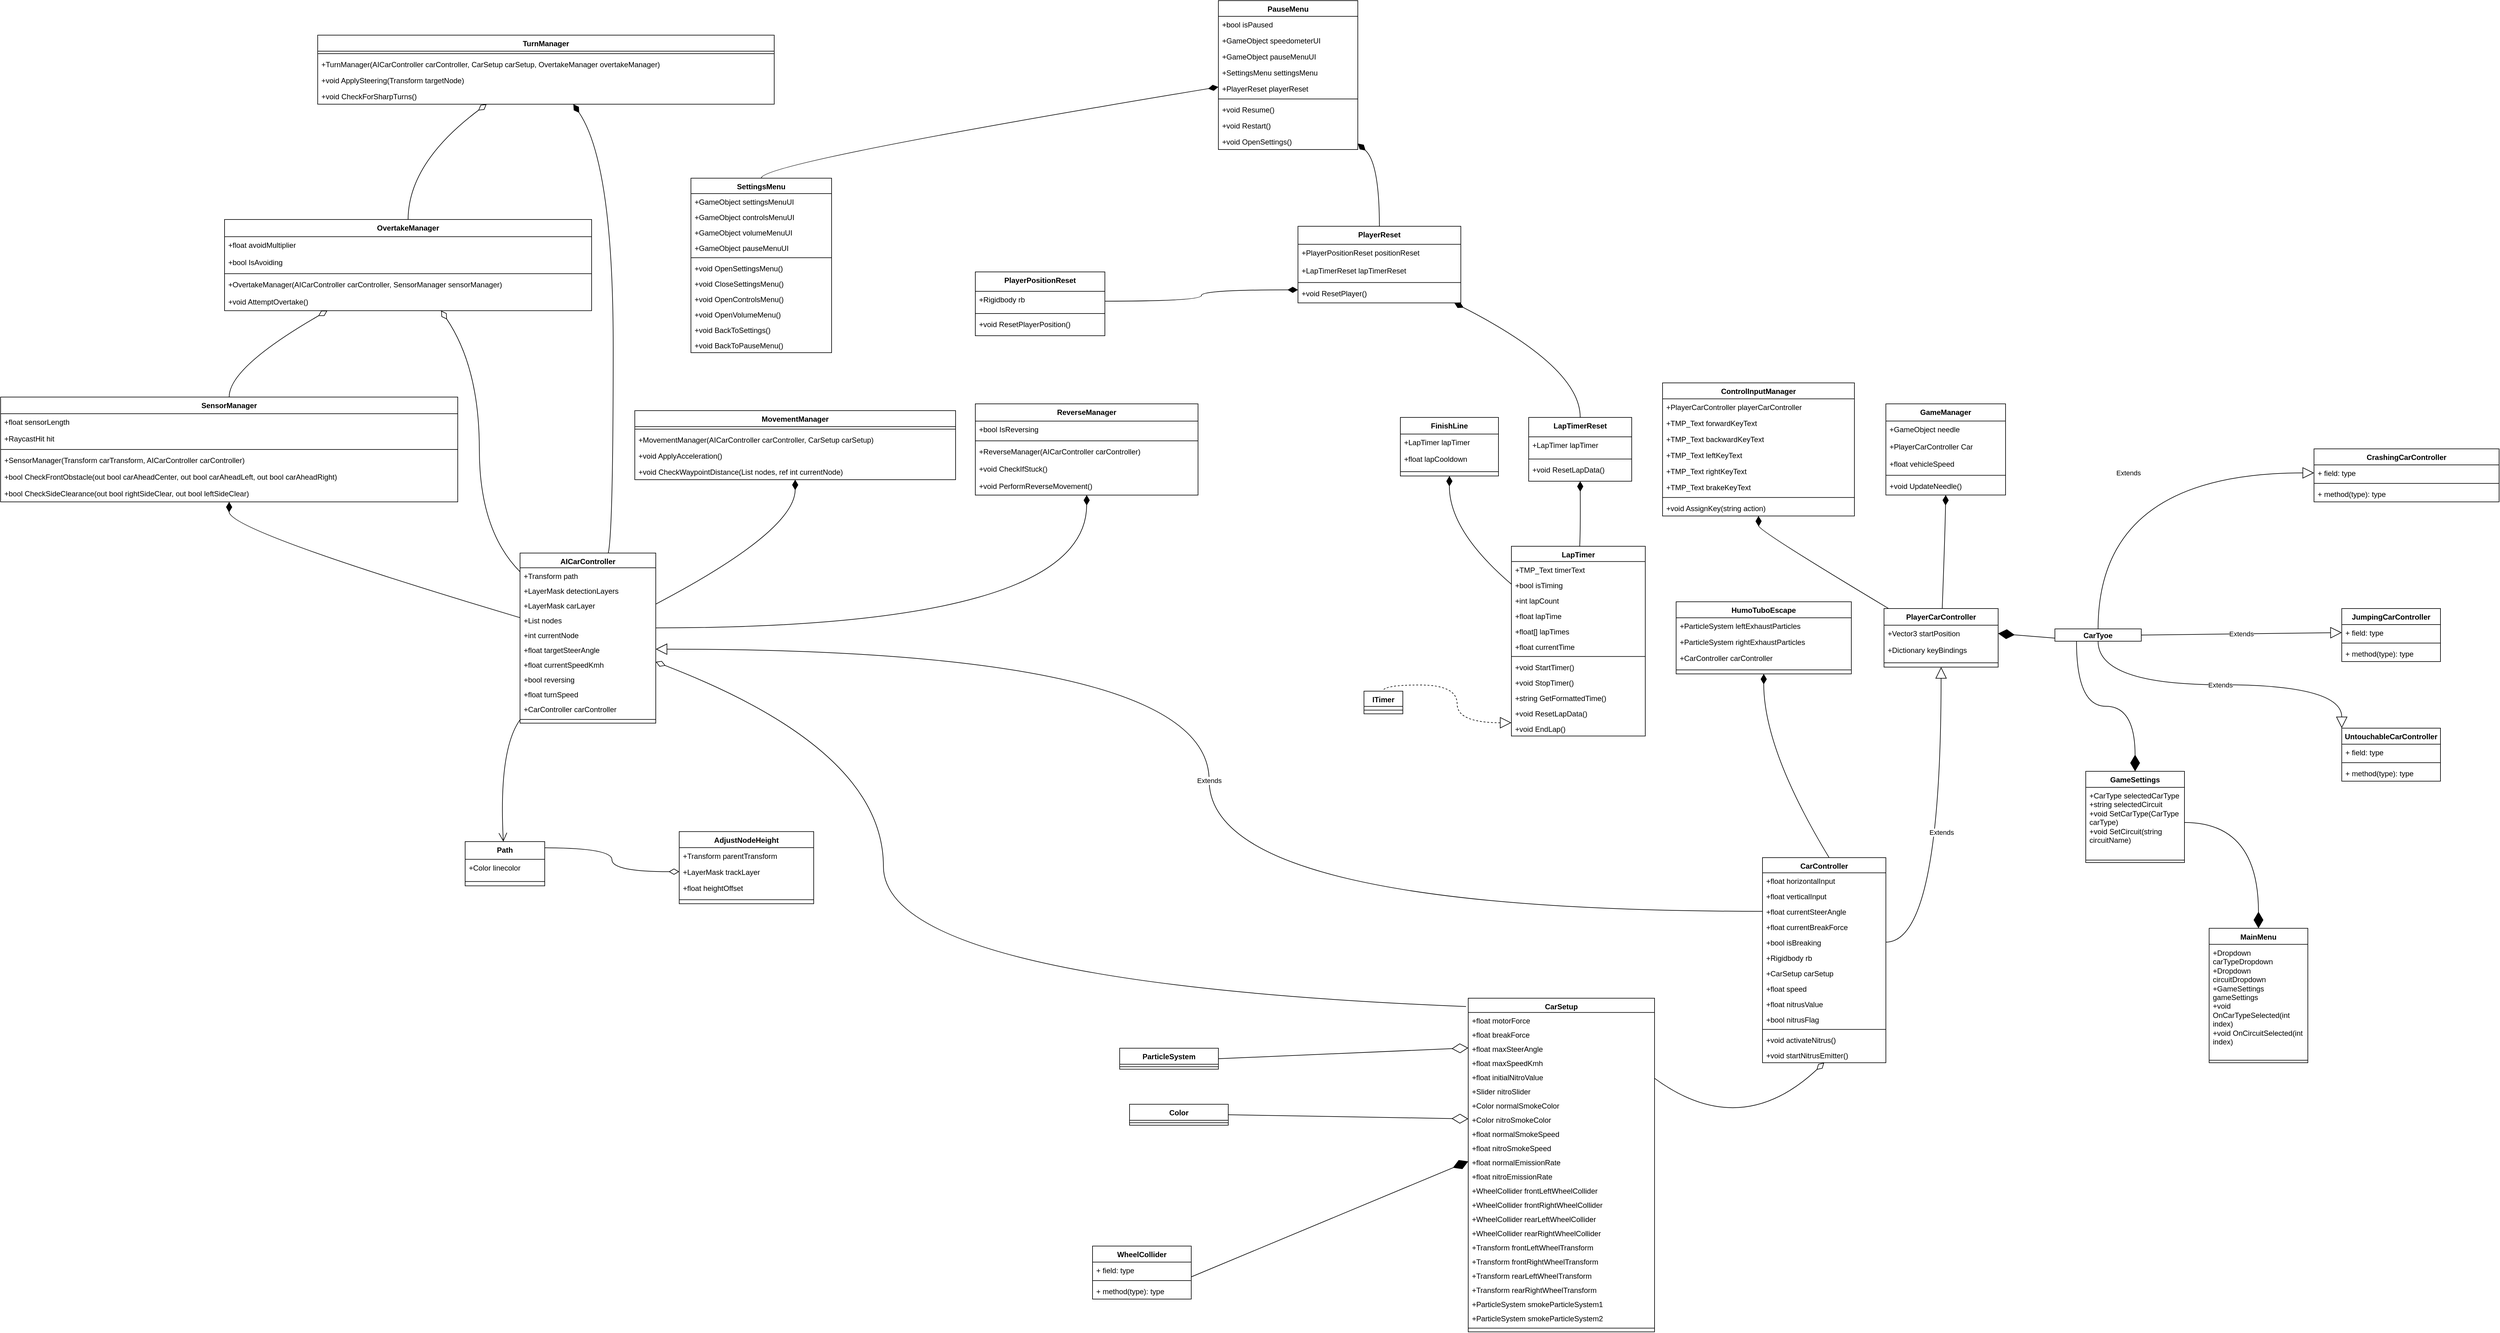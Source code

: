 <mxfile version="24.8.4">
  <diagram id="C5RBs43oDa-KdzZeNtuy" name="Page-1">
    <mxGraphModel dx="4920" dy="957" grid="1" gridSize="10" guides="1" tooltips="1" connect="1" arrows="1" fold="1" page="1" pageScale="2" pageWidth="827" pageHeight="1169" math="0" shadow="0">
      <root>
        <mxCell id="0" />
        <mxCell id="1" parent="0" />
        <mxCell id="An3WE_az7VZn0k23RmiC-2" value="SensorManager" style="swimlane;fontStyle=1;align=center;verticalAlign=top;childLayout=stackLayout;horizontal=1;startSize=27;horizontalStack=0;resizeParent=1;resizeParentMax=0;resizeLast=0;collapsible=0;marginBottom=0;" parent="1" vertex="1">
          <mxGeometry x="340" y="3273" width="741" height="170" as="geometry" />
        </mxCell>
        <mxCell id="An3WE_az7VZn0k23RmiC-3" value="+float sensorLength" style="text;strokeColor=none;fillColor=none;align=left;verticalAlign=top;spacingLeft=4;spacingRight=4;overflow=hidden;rotatable=0;points=[[0,0.5],[1,0.5]];portConstraint=eastwest;" parent="An3WE_az7VZn0k23RmiC-2" vertex="1">
          <mxGeometry y="27" width="741" height="27" as="geometry" />
        </mxCell>
        <mxCell id="An3WE_az7VZn0k23RmiC-4" value="+RaycastHit hit" style="text;strokeColor=none;fillColor=none;align=left;verticalAlign=top;spacingLeft=4;spacingRight=4;overflow=hidden;rotatable=0;points=[[0,0.5],[1,0.5]];portConstraint=eastwest;" parent="An3WE_az7VZn0k23RmiC-2" vertex="1">
          <mxGeometry y="54" width="741" height="27" as="geometry" />
        </mxCell>
        <mxCell id="An3WE_az7VZn0k23RmiC-5" style="line;strokeWidth=1;fillColor=none;align=left;verticalAlign=middle;spacingTop=-1;spacingLeft=3;spacingRight=3;rotatable=0;labelPosition=right;points=[];portConstraint=eastwest;strokeColor=inherit;" parent="An3WE_az7VZn0k23RmiC-2" vertex="1">
          <mxGeometry y="81" width="741" height="8" as="geometry" />
        </mxCell>
        <mxCell id="An3WE_az7VZn0k23RmiC-6" value="+SensorManager(Transform carTransform, AICarController carController)" style="text;strokeColor=none;fillColor=none;align=left;verticalAlign=top;spacingLeft=4;spacingRight=4;overflow=hidden;rotatable=0;points=[[0,0.5],[1,0.5]];portConstraint=eastwest;" parent="An3WE_az7VZn0k23RmiC-2" vertex="1">
          <mxGeometry y="89" width="741" height="27" as="geometry" />
        </mxCell>
        <mxCell id="An3WE_az7VZn0k23RmiC-7" value="+bool CheckFrontObstacle(out bool carAheadCenter, out bool carAheadLeft, out bool carAheadRight)" style="text;strokeColor=none;fillColor=none;align=left;verticalAlign=top;spacingLeft=4;spacingRight=4;overflow=hidden;rotatable=0;points=[[0,0.5],[1,0.5]];portConstraint=eastwest;" parent="An3WE_az7VZn0k23RmiC-2" vertex="1">
          <mxGeometry y="116" width="741" height="27" as="geometry" />
        </mxCell>
        <mxCell id="An3WE_az7VZn0k23RmiC-8" value="+bool CheckSideClearance(out bool rightSideClear, out bool leftSideClear)" style="text;strokeColor=none;fillColor=none;align=left;verticalAlign=top;spacingLeft=4;spacingRight=4;overflow=hidden;rotatable=0;points=[[0,0.5],[1,0.5]];portConstraint=eastwest;" parent="An3WE_az7VZn0k23RmiC-2" vertex="1">
          <mxGeometry y="143" width="741" height="27" as="geometry" />
        </mxCell>
        <mxCell id="An3WE_az7VZn0k23RmiC-9" value="OvertakeManager" style="swimlane;fontStyle=1;align=center;verticalAlign=top;childLayout=stackLayout;horizontal=1;startSize=27.9;horizontalStack=0;resizeParent=1;resizeParentMax=0;resizeLast=0;collapsible=0;marginBottom=0;" parent="1" vertex="1">
          <mxGeometry x="703" y="2985" width="595" height="147.9" as="geometry" />
        </mxCell>
        <mxCell id="An3WE_az7VZn0k23RmiC-10" value="+float avoidMultiplier" style="text;strokeColor=none;fillColor=none;align=left;verticalAlign=top;spacingLeft=4;spacingRight=4;overflow=hidden;rotatable=0;points=[[0,0.5],[1,0.5]];portConstraint=eastwest;" parent="An3WE_az7VZn0k23RmiC-9" vertex="1">
          <mxGeometry y="27.9" width="595" height="28" as="geometry" />
        </mxCell>
        <mxCell id="An3WE_az7VZn0k23RmiC-11" value="+bool IsAvoiding" style="text;strokeColor=none;fillColor=none;align=left;verticalAlign=top;spacingLeft=4;spacingRight=4;overflow=hidden;rotatable=0;points=[[0,0.5],[1,0.5]];portConstraint=eastwest;" parent="An3WE_az7VZn0k23RmiC-9" vertex="1">
          <mxGeometry y="55.9" width="595" height="28" as="geometry" />
        </mxCell>
        <mxCell id="An3WE_az7VZn0k23RmiC-12" style="line;strokeWidth=1;fillColor=none;align=left;verticalAlign=middle;spacingTop=-1;spacingLeft=3;spacingRight=3;rotatable=0;labelPosition=right;points=[];portConstraint=eastwest;strokeColor=inherit;" parent="An3WE_az7VZn0k23RmiC-9" vertex="1">
          <mxGeometry y="83.9" width="595" height="8" as="geometry" />
        </mxCell>
        <mxCell id="An3WE_az7VZn0k23RmiC-13" value="+OvertakeManager(AICarController carController, SensorManager sensorManager)" style="text;strokeColor=none;fillColor=none;align=left;verticalAlign=top;spacingLeft=4;spacingRight=4;overflow=hidden;rotatable=0;points=[[0,0.5],[1,0.5]];portConstraint=eastwest;" parent="An3WE_az7VZn0k23RmiC-9" vertex="1">
          <mxGeometry y="91.9" width="595" height="28" as="geometry" />
        </mxCell>
        <mxCell id="An3WE_az7VZn0k23RmiC-14" value="+void AttemptOvertake()" style="text;strokeColor=none;fillColor=none;align=left;verticalAlign=top;spacingLeft=4;spacingRight=4;overflow=hidden;rotatable=0;points=[[0,0.5],[1,0.5]];portConstraint=eastwest;" parent="An3WE_az7VZn0k23RmiC-9" vertex="1">
          <mxGeometry y="119.9" width="595" height="28" as="geometry" />
        </mxCell>
        <mxCell id="An3WE_az7VZn0k23RmiC-15" value="TurnManager" style="swimlane;fontStyle=1;align=center;verticalAlign=top;childLayout=stackLayout;horizontal=1;startSize=26;horizontalStack=0;resizeParent=1;resizeParentMax=0;resizeLast=0;collapsible=0;marginBottom=0;" parent="1" vertex="1">
          <mxGeometry x="854" y="2686" width="740" height="112" as="geometry" />
        </mxCell>
        <mxCell id="An3WE_az7VZn0k23RmiC-16" style="line;strokeWidth=1;fillColor=none;align=left;verticalAlign=middle;spacingTop=-1;spacingLeft=3;spacingRight=3;rotatable=0;labelPosition=right;points=[];portConstraint=eastwest;strokeColor=inherit;" parent="An3WE_az7VZn0k23RmiC-15" vertex="1">
          <mxGeometry y="26" width="740" height="8" as="geometry" />
        </mxCell>
        <mxCell id="An3WE_az7VZn0k23RmiC-17" value="+TurnManager(AICarController carController, CarSetup carSetup, OvertakeManager overtakeManager)" style="text;strokeColor=none;fillColor=none;align=left;verticalAlign=top;spacingLeft=4;spacingRight=4;overflow=hidden;rotatable=0;points=[[0,0.5],[1,0.5]];portConstraint=eastwest;" parent="An3WE_az7VZn0k23RmiC-15" vertex="1">
          <mxGeometry y="34" width="740" height="26" as="geometry" />
        </mxCell>
        <mxCell id="An3WE_az7VZn0k23RmiC-18" value="+void ApplySteering(Transform targetNode)" style="text;strokeColor=none;fillColor=none;align=left;verticalAlign=top;spacingLeft=4;spacingRight=4;overflow=hidden;rotatable=0;points=[[0,0.5],[1,0.5]];portConstraint=eastwest;" parent="An3WE_az7VZn0k23RmiC-15" vertex="1">
          <mxGeometry y="60" width="740" height="26" as="geometry" />
        </mxCell>
        <mxCell id="An3WE_az7VZn0k23RmiC-19" value="+void CheckForSharpTurns()" style="text;strokeColor=none;fillColor=none;align=left;verticalAlign=top;spacingLeft=4;spacingRight=4;overflow=hidden;rotatable=0;points=[[0,0.5],[1,0.5]];portConstraint=eastwest;" parent="An3WE_az7VZn0k23RmiC-15" vertex="1">
          <mxGeometry y="86" width="740" height="26" as="geometry" />
        </mxCell>
        <mxCell id="An3WE_az7VZn0k23RmiC-20" value="AICarController" style="swimlane;fontStyle=1;align=center;verticalAlign=top;childLayout=stackLayout;horizontal=1;startSize=23.87;horizontalStack=0;resizeParent=1;resizeParentMax=0;resizeLast=0;collapsible=0;marginBottom=0;" parent="1" vertex="1">
          <mxGeometry x="1182" y="3526" width="220" height="275.87" as="geometry" />
        </mxCell>
        <mxCell id="An3WE_az7VZn0k23RmiC-21" value="+Transform path" style="text;strokeColor=none;fillColor=none;align=left;verticalAlign=top;spacingLeft=4;spacingRight=4;overflow=hidden;rotatable=0;points=[[0,0.5],[1,0.5]];portConstraint=eastwest;" parent="An3WE_az7VZn0k23RmiC-20" vertex="1">
          <mxGeometry y="23.87" width="220" height="24" as="geometry" />
        </mxCell>
        <mxCell id="An3WE_az7VZn0k23RmiC-22" value="+LayerMask detectionLayers" style="text;strokeColor=none;fillColor=none;align=left;verticalAlign=top;spacingLeft=4;spacingRight=4;overflow=hidden;rotatable=0;points=[[0,0.5],[1,0.5]];portConstraint=eastwest;" parent="An3WE_az7VZn0k23RmiC-20" vertex="1">
          <mxGeometry y="47.87" width="220" height="24" as="geometry" />
        </mxCell>
        <mxCell id="An3WE_az7VZn0k23RmiC-23" value="+LayerMask carLayer" style="text;strokeColor=none;fillColor=none;align=left;verticalAlign=top;spacingLeft=4;spacingRight=4;overflow=hidden;rotatable=0;points=[[0,0.5],[1,0.5]];portConstraint=eastwest;" parent="An3WE_az7VZn0k23RmiC-20" vertex="1">
          <mxGeometry y="71.87" width="220" height="24" as="geometry" />
        </mxCell>
        <mxCell id="An3WE_az7VZn0k23RmiC-24" value="+List nodes" style="text;strokeColor=none;fillColor=none;align=left;verticalAlign=top;spacingLeft=4;spacingRight=4;overflow=hidden;rotatable=0;points=[[0,0.5],[1,0.5]];portConstraint=eastwest;" parent="An3WE_az7VZn0k23RmiC-20" vertex="1">
          <mxGeometry y="95.87" width="220" height="24" as="geometry" />
        </mxCell>
        <mxCell id="An3WE_az7VZn0k23RmiC-25" value="+int currentNode" style="text;strokeColor=none;fillColor=none;align=left;verticalAlign=top;spacingLeft=4;spacingRight=4;overflow=hidden;rotatable=0;points=[[0,0.5],[1,0.5]];portConstraint=eastwest;" parent="An3WE_az7VZn0k23RmiC-20" vertex="1">
          <mxGeometry y="119.87" width="220" height="24" as="geometry" />
        </mxCell>
        <mxCell id="An3WE_az7VZn0k23RmiC-26" value="+float targetSteerAngle" style="text;strokeColor=none;fillColor=none;align=left;verticalAlign=top;spacingLeft=4;spacingRight=4;overflow=hidden;rotatable=0;points=[[0,0.5],[1,0.5]];portConstraint=eastwest;" parent="An3WE_az7VZn0k23RmiC-20" vertex="1">
          <mxGeometry y="143.87" width="220" height="24" as="geometry" />
        </mxCell>
        <mxCell id="An3WE_az7VZn0k23RmiC-27" value="+float currentSpeedKmh" style="text;strokeColor=none;fillColor=none;align=left;verticalAlign=top;spacingLeft=4;spacingRight=4;overflow=hidden;rotatable=0;points=[[0,0.5],[1,0.5]];portConstraint=eastwest;" parent="An3WE_az7VZn0k23RmiC-20" vertex="1">
          <mxGeometry y="167.87" width="220" height="24" as="geometry" />
        </mxCell>
        <mxCell id="An3WE_az7VZn0k23RmiC-28" value="+bool reversing" style="text;strokeColor=none;fillColor=none;align=left;verticalAlign=top;spacingLeft=4;spacingRight=4;overflow=hidden;rotatable=0;points=[[0,0.5],[1,0.5]];portConstraint=eastwest;" parent="An3WE_az7VZn0k23RmiC-20" vertex="1">
          <mxGeometry y="191.87" width="220" height="24" as="geometry" />
        </mxCell>
        <mxCell id="An3WE_az7VZn0k23RmiC-29" value="+float turnSpeed" style="text;strokeColor=none;fillColor=none;align=left;verticalAlign=top;spacingLeft=4;spacingRight=4;overflow=hidden;rotatable=0;points=[[0,0.5],[1,0.5]];portConstraint=eastwest;" parent="An3WE_az7VZn0k23RmiC-20" vertex="1">
          <mxGeometry y="215.87" width="220" height="24" as="geometry" />
        </mxCell>
        <mxCell id="An3WE_az7VZn0k23RmiC-30" value="+CarController carController" style="text;strokeColor=none;fillColor=none;align=left;verticalAlign=top;spacingLeft=4;spacingRight=4;overflow=hidden;rotatable=0;points=[[0,0.5],[1,0.5]];portConstraint=eastwest;" parent="An3WE_az7VZn0k23RmiC-20" vertex="1">
          <mxGeometry y="239.87" width="220" height="24" as="geometry" />
        </mxCell>
        <mxCell id="An3WE_az7VZn0k23RmiC-31" style="line;strokeWidth=1;fillColor=none;align=left;verticalAlign=middle;spacingTop=-1;spacingLeft=3;spacingRight=3;rotatable=0;labelPosition=right;points=[];portConstraint=eastwest;strokeColor=inherit;" parent="An3WE_az7VZn0k23RmiC-20" vertex="1">
          <mxGeometry y="263.87" width="220" height="12" as="geometry" />
        </mxCell>
        <mxCell id="An3WE_az7VZn0k23RmiC-32" value="MovementManager" style="swimlane;fontStyle=1;align=center;verticalAlign=top;childLayout=stackLayout;horizontal=1;startSize=26;horizontalStack=0;resizeParent=1;resizeParentMax=0;resizeLast=0;collapsible=0;marginBottom=0;" parent="1" vertex="1">
          <mxGeometry x="1368" y="3295" width="520" height="112" as="geometry" />
        </mxCell>
        <mxCell id="An3WE_az7VZn0k23RmiC-33" style="line;strokeWidth=1;fillColor=none;align=left;verticalAlign=middle;spacingTop=-1;spacingLeft=3;spacingRight=3;rotatable=0;labelPosition=right;points=[];portConstraint=eastwest;strokeColor=inherit;" parent="An3WE_az7VZn0k23RmiC-32" vertex="1">
          <mxGeometry y="26" width="520" height="8" as="geometry" />
        </mxCell>
        <mxCell id="An3WE_az7VZn0k23RmiC-34" value="+MovementManager(AICarController carController, CarSetup carSetup)" style="text;strokeColor=none;fillColor=none;align=left;verticalAlign=top;spacingLeft=4;spacingRight=4;overflow=hidden;rotatable=0;points=[[0,0.5],[1,0.5]];portConstraint=eastwest;" parent="An3WE_az7VZn0k23RmiC-32" vertex="1">
          <mxGeometry y="34" width="520" height="26" as="geometry" />
        </mxCell>
        <mxCell id="An3WE_az7VZn0k23RmiC-35" value="+void ApplyAcceleration()" style="text;strokeColor=none;fillColor=none;align=left;verticalAlign=top;spacingLeft=4;spacingRight=4;overflow=hidden;rotatable=0;points=[[0,0.5],[1,0.5]];portConstraint=eastwest;" parent="An3WE_az7VZn0k23RmiC-32" vertex="1">
          <mxGeometry y="60" width="520" height="26" as="geometry" />
        </mxCell>
        <mxCell id="An3WE_az7VZn0k23RmiC-36" value="+void CheckWaypointDistance(List nodes, ref int currentNode)" style="text;strokeColor=none;fillColor=none;align=left;verticalAlign=top;spacingLeft=4;spacingRight=4;overflow=hidden;rotatable=0;points=[[0,0.5],[1,0.5]];portConstraint=eastwest;" parent="An3WE_az7VZn0k23RmiC-32" vertex="1">
          <mxGeometry y="86" width="520" height="26" as="geometry" />
        </mxCell>
        <mxCell id="An3WE_az7VZn0k23RmiC-37" value="ReverseManager" style="swimlane;fontStyle=1;align=center;verticalAlign=top;childLayout=stackLayout;horizontal=1;startSize=27.9;horizontalStack=0;resizeParent=1;resizeParentMax=0;resizeLast=0;collapsible=0;marginBottom=0;" parent="1" vertex="1">
          <mxGeometry x="1920" y="3284.05" width="361" height="147.9" as="geometry" />
        </mxCell>
        <mxCell id="An3WE_az7VZn0k23RmiC-38" value="+bool IsReversing" style="text;strokeColor=none;fillColor=none;align=left;verticalAlign=top;spacingLeft=4;spacingRight=4;overflow=hidden;rotatable=0;points=[[0,0.5],[1,0.5]];portConstraint=eastwest;" parent="An3WE_az7VZn0k23RmiC-37" vertex="1">
          <mxGeometry y="27.9" width="361" height="28" as="geometry" />
        </mxCell>
        <mxCell id="An3WE_az7VZn0k23RmiC-39" style="line;strokeWidth=1;fillColor=none;align=left;verticalAlign=middle;spacingTop=-1;spacingLeft=3;spacingRight=3;rotatable=0;labelPosition=right;points=[];portConstraint=eastwest;strokeColor=inherit;" parent="An3WE_az7VZn0k23RmiC-37" vertex="1">
          <mxGeometry y="55.9" width="361" height="8" as="geometry" />
        </mxCell>
        <mxCell id="An3WE_az7VZn0k23RmiC-40" value="+ReverseManager(AICarController carController)" style="text;strokeColor=none;fillColor=none;align=left;verticalAlign=top;spacingLeft=4;spacingRight=4;overflow=hidden;rotatable=0;points=[[0,0.5],[1,0.5]];portConstraint=eastwest;" parent="An3WE_az7VZn0k23RmiC-37" vertex="1">
          <mxGeometry y="63.9" width="361" height="28" as="geometry" />
        </mxCell>
        <mxCell id="An3WE_az7VZn0k23RmiC-41" value="+void CheckIfStuck()" style="text;strokeColor=none;fillColor=none;align=left;verticalAlign=top;spacingLeft=4;spacingRight=4;overflow=hidden;rotatable=0;points=[[0,0.5],[1,0.5]];portConstraint=eastwest;" parent="An3WE_az7VZn0k23RmiC-37" vertex="1">
          <mxGeometry y="91.9" width="361" height="28" as="geometry" />
        </mxCell>
        <mxCell id="An3WE_az7VZn0k23RmiC-42" value="+void PerformReverseMovement()" style="text;strokeColor=none;fillColor=none;align=left;verticalAlign=top;spacingLeft=4;spacingRight=4;overflow=hidden;rotatable=0;points=[[0,0.5],[1,0.5]];portConstraint=eastwest;" parent="An3WE_az7VZn0k23RmiC-37" vertex="1">
          <mxGeometry y="119.9" width="361" height="28" as="geometry" />
        </mxCell>
        <mxCell id="An3WE_az7VZn0k23RmiC-43" value="Path" style="swimlane;fontStyle=1;align=center;verticalAlign=top;childLayout=stackLayout;horizontal=1;startSize=28.8;horizontalStack=0;resizeParent=1;resizeParentMax=0;resizeLast=0;collapsible=0;marginBottom=0;" parent="1" vertex="1">
          <mxGeometry x="1093" y="3994" width="129" height="71.8" as="geometry" />
        </mxCell>
        <mxCell id="An3WE_az7VZn0k23RmiC-44" value="+Color linecolor" style="text;strokeColor=none;fillColor=none;align=left;verticalAlign=top;spacingLeft=4;spacingRight=4;overflow=hidden;rotatable=0;points=[[0,0.5],[1,0.5]];portConstraint=eastwest;" parent="An3WE_az7VZn0k23RmiC-43" vertex="1">
          <mxGeometry y="28.8" width="129" height="29" as="geometry" />
        </mxCell>
        <mxCell id="An3WE_az7VZn0k23RmiC-45" style="line;strokeWidth=1;fillColor=none;align=left;verticalAlign=middle;spacingTop=-1;spacingLeft=3;spacingRight=3;rotatable=0;labelPosition=right;points=[];portConstraint=eastwest;strokeColor=inherit;" parent="An3WE_az7VZn0k23RmiC-43" vertex="1">
          <mxGeometry y="57.8" width="129" height="14" as="geometry" />
        </mxCell>
        <mxCell id="An3WE_az7VZn0k23RmiC-46" value="AdjustNodeHeight" style="swimlane;fontStyle=1;align=center;verticalAlign=top;childLayout=stackLayout;horizontal=1;startSize=26;horizontalStack=0;resizeParent=1;resizeParentMax=0;resizeLast=0;collapsible=0;marginBottom=0;" parent="1" vertex="1">
          <mxGeometry x="1440" y="3977.79" width="218" height="117" as="geometry" />
        </mxCell>
        <mxCell id="An3WE_az7VZn0k23RmiC-47" value="+Transform parentTransform" style="text;strokeColor=none;fillColor=none;align=left;verticalAlign=top;spacingLeft=4;spacingRight=4;overflow=hidden;rotatable=0;points=[[0,0.5],[1,0.5]];portConstraint=eastwest;" parent="An3WE_az7VZn0k23RmiC-46" vertex="1">
          <mxGeometry y="26" width="218" height="26" as="geometry" />
        </mxCell>
        <mxCell id="An3WE_az7VZn0k23RmiC-48" value="+LayerMask trackLayer" style="text;strokeColor=none;fillColor=none;align=left;verticalAlign=top;spacingLeft=4;spacingRight=4;overflow=hidden;rotatable=0;points=[[0,0.5],[1,0.5]];portConstraint=eastwest;" parent="An3WE_az7VZn0k23RmiC-46" vertex="1">
          <mxGeometry y="52" width="218" height="26" as="geometry" />
        </mxCell>
        <mxCell id="An3WE_az7VZn0k23RmiC-49" value="+float heightOffset" style="text;strokeColor=none;fillColor=none;align=left;verticalAlign=top;spacingLeft=4;spacingRight=4;overflow=hidden;rotatable=0;points=[[0,0.5],[1,0.5]];portConstraint=eastwest;" parent="An3WE_az7VZn0k23RmiC-46" vertex="1">
          <mxGeometry y="78" width="218" height="26" as="geometry" />
        </mxCell>
        <mxCell id="An3WE_az7VZn0k23RmiC-50" style="line;strokeWidth=1;fillColor=none;align=left;verticalAlign=middle;spacingTop=-1;spacingLeft=3;spacingRight=3;rotatable=0;labelPosition=right;points=[];portConstraint=eastwest;strokeColor=inherit;" parent="An3WE_az7VZn0k23RmiC-46" vertex="1">
          <mxGeometry y="104" width="218" height="13" as="geometry" />
        </mxCell>
        <mxCell id="An3WE_az7VZn0k23RmiC-51" value="CarController" style="swimlane;fontStyle=1;align=center;verticalAlign=top;childLayout=stackLayout;horizontal=1;startSize=24.577;horizontalStack=0;resizeParent=1;resizeParentMax=0;resizeLast=0;collapsible=0;marginBottom=0;" parent="1" vertex="1">
          <mxGeometry x="3196" y="4020" width="200" height="332.577" as="geometry" />
        </mxCell>
        <mxCell id="An3WE_az7VZn0k23RmiC-52" value="+float horizontalInput" style="text;strokeColor=none;fillColor=none;align=left;verticalAlign=top;spacingLeft=4;spacingRight=4;overflow=hidden;rotatable=0;points=[[0,0.5],[1,0.5]];portConstraint=eastwest;" parent="An3WE_az7VZn0k23RmiC-51" vertex="1">
          <mxGeometry y="24.577" width="200" height="25" as="geometry" />
        </mxCell>
        <mxCell id="An3WE_az7VZn0k23RmiC-53" value="+float verticalInput" style="text;strokeColor=none;fillColor=none;align=left;verticalAlign=top;spacingLeft=4;spacingRight=4;overflow=hidden;rotatable=0;points=[[0,0.5],[1,0.5]];portConstraint=eastwest;" parent="An3WE_az7VZn0k23RmiC-51" vertex="1">
          <mxGeometry y="49.577" width="200" height="25" as="geometry" />
        </mxCell>
        <mxCell id="An3WE_az7VZn0k23RmiC-54" value="+float currentSteerAngle" style="text;strokeColor=none;fillColor=none;align=left;verticalAlign=top;spacingLeft=4;spacingRight=4;overflow=hidden;rotatable=0;points=[[0,0.5],[1,0.5]];portConstraint=eastwest;" parent="An3WE_az7VZn0k23RmiC-51" vertex="1">
          <mxGeometry y="74.577" width="200" height="25" as="geometry" />
        </mxCell>
        <mxCell id="An3WE_az7VZn0k23RmiC-55" value="+float currentBreakForce" style="text;strokeColor=none;fillColor=none;align=left;verticalAlign=top;spacingLeft=4;spacingRight=4;overflow=hidden;rotatable=0;points=[[0,0.5],[1,0.5]];portConstraint=eastwest;" parent="An3WE_az7VZn0k23RmiC-51" vertex="1">
          <mxGeometry y="99.577" width="200" height="25" as="geometry" />
        </mxCell>
        <mxCell id="An3WE_az7VZn0k23RmiC-56" value="+bool isBreaking" style="text;strokeColor=none;fillColor=none;align=left;verticalAlign=top;spacingLeft=4;spacingRight=4;overflow=hidden;rotatable=0;points=[[0,0.5],[1,0.5]];portConstraint=eastwest;" parent="An3WE_az7VZn0k23RmiC-51" vertex="1">
          <mxGeometry y="124.577" width="200" height="25" as="geometry" />
        </mxCell>
        <mxCell id="An3WE_az7VZn0k23RmiC-57" value="+Rigidbody rb" style="text;strokeColor=none;fillColor=none;align=left;verticalAlign=top;spacingLeft=4;spacingRight=4;overflow=hidden;rotatable=0;points=[[0,0.5],[1,0.5]];portConstraint=eastwest;" parent="An3WE_az7VZn0k23RmiC-51" vertex="1">
          <mxGeometry y="149.577" width="200" height="25" as="geometry" />
        </mxCell>
        <mxCell id="An3WE_az7VZn0k23RmiC-58" value="+CarSetup carSetup" style="text;strokeColor=none;fillColor=none;align=left;verticalAlign=top;spacingLeft=4;spacingRight=4;overflow=hidden;rotatable=0;points=[[0,0.5],[1,0.5]];portConstraint=eastwest;" parent="An3WE_az7VZn0k23RmiC-51" vertex="1">
          <mxGeometry y="174.577" width="200" height="25" as="geometry" />
        </mxCell>
        <mxCell id="An3WE_az7VZn0k23RmiC-59" value="+float speed" style="text;strokeColor=none;fillColor=none;align=left;verticalAlign=top;spacingLeft=4;spacingRight=4;overflow=hidden;rotatable=0;points=[[0,0.5],[1,0.5]];portConstraint=eastwest;" parent="An3WE_az7VZn0k23RmiC-51" vertex="1">
          <mxGeometry y="199.577" width="200" height="25" as="geometry" />
        </mxCell>
        <mxCell id="An3WE_az7VZn0k23RmiC-60" value="+float nitrusValue" style="text;strokeColor=none;fillColor=none;align=left;verticalAlign=top;spacingLeft=4;spacingRight=4;overflow=hidden;rotatable=0;points=[[0,0.5],[1,0.5]];portConstraint=eastwest;" parent="An3WE_az7VZn0k23RmiC-51" vertex="1">
          <mxGeometry y="224.577" width="200" height="25" as="geometry" />
        </mxCell>
        <mxCell id="An3WE_az7VZn0k23RmiC-61" value="+bool nitrusFlag" style="text;strokeColor=none;fillColor=none;align=left;verticalAlign=top;spacingLeft=4;spacingRight=4;overflow=hidden;rotatable=0;points=[[0,0.5],[1,0.5]];portConstraint=eastwest;" parent="An3WE_az7VZn0k23RmiC-51" vertex="1">
          <mxGeometry y="249.577" width="200" height="25" as="geometry" />
        </mxCell>
        <mxCell id="An3WE_az7VZn0k23RmiC-62" style="line;strokeWidth=1;fillColor=none;align=left;verticalAlign=middle;spacingTop=-1;spacingLeft=3;spacingRight=3;rotatable=0;labelPosition=right;points=[];portConstraint=eastwest;strokeColor=inherit;" parent="An3WE_az7VZn0k23RmiC-51" vertex="1">
          <mxGeometry y="274.577" width="200" height="8" as="geometry" />
        </mxCell>
        <mxCell id="An3WE_az7VZn0k23RmiC-63" value="+void activateNitrus()" style="text;strokeColor=none;fillColor=none;align=left;verticalAlign=top;spacingLeft=4;spacingRight=4;overflow=hidden;rotatable=0;points=[[0,0.5],[1,0.5]];portConstraint=eastwest;" parent="An3WE_az7VZn0k23RmiC-51" vertex="1">
          <mxGeometry y="282.577" width="200" height="25" as="geometry" />
        </mxCell>
        <mxCell id="An3WE_az7VZn0k23RmiC-64" value="+void startNitrusEmitter()" style="text;strokeColor=none;fillColor=none;align=left;verticalAlign=top;spacingLeft=4;spacingRight=4;overflow=hidden;rotatable=0;points=[[0,0.5],[1,0.5]];portConstraint=eastwest;" parent="An3WE_az7VZn0k23RmiC-51" vertex="1">
          <mxGeometry y="307.577" width="200" height="25" as="geometry" />
        </mxCell>
        <mxCell id="An3WE_az7VZn0k23RmiC-65" value="HumoTuboEscape" style="swimlane;fontStyle=1;align=center;verticalAlign=top;childLayout=stackLayout;horizontal=1;startSize=26;horizontalStack=0;resizeParent=1;resizeParentMax=0;resizeLast=0;collapsible=0;marginBottom=0;" parent="1" vertex="1">
          <mxGeometry x="3056" y="3605" width="284" height="117" as="geometry" />
        </mxCell>
        <mxCell id="An3WE_az7VZn0k23RmiC-66" value="+ParticleSystem leftExhaustParticles" style="text;strokeColor=none;fillColor=none;align=left;verticalAlign=top;spacingLeft=4;spacingRight=4;overflow=hidden;rotatable=0;points=[[0,0.5],[1,0.5]];portConstraint=eastwest;" parent="An3WE_az7VZn0k23RmiC-65" vertex="1">
          <mxGeometry y="26" width="284" height="26" as="geometry" />
        </mxCell>
        <mxCell id="An3WE_az7VZn0k23RmiC-67" value="+ParticleSystem rightExhaustParticles" style="text;strokeColor=none;fillColor=none;align=left;verticalAlign=top;spacingLeft=4;spacingRight=4;overflow=hidden;rotatable=0;points=[[0,0.5],[1,0.5]];portConstraint=eastwest;" parent="An3WE_az7VZn0k23RmiC-65" vertex="1">
          <mxGeometry y="52" width="284" height="26" as="geometry" />
        </mxCell>
        <mxCell id="An3WE_az7VZn0k23RmiC-68" value="+CarController carController" style="text;strokeColor=none;fillColor=none;align=left;verticalAlign=top;spacingLeft=4;spacingRight=4;overflow=hidden;rotatable=0;points=[[0,0.5],[1,0.5]];portConstraint=eastwest;" parent="An3WE_az7VZn0k23RmiC-65" vertex="1">
          <mxGeometry y="78" width="284" height="26" as="geometry" />
        </mxCell>
        <mxCell id="An3WE_az7VZn0k23RmiC-69" style="line;strokeWidth=1;fillColor=none;align=left;verticalAlign=middle;spacingTop=-1;spacingLeft=3;spacingRight=3;rotatable=0;labelPosition=right;points=[];portConstraint=eastwest;strokeColor=inherit;" parent="An3WE_az7VZn0k23RmiC-65" vertex="1">
          <mxGeometry y="104" width="284" height="13" as="geometry" />
        </mxCell>
        <mxCell id="An3WE_az7VZn0k23RmiC-70" value="PlayerCarController" style="swimlane;fontStyle=1;align=center;verticalAlign=top;childLayout=stackLayout;horizontal=1;startSize=27;horizontalStack=0;resizeParent=1;resizeParentMax=0;resizeLast=0;collapsible=0;marginBottom=0;" parent="1" vertex="1">
          <mxGeometry x="3393" y="3616" width="185" height="95" as="geometry" />
        </mxCell>
        <mxCell id="An3WE_az7VZn0k23RmiC-71" value="+Vector3 startPosition" style="text;strokeColor=none;fillColor=none;align=left;verticalAlign=top;spacingLeft=4;spacingRight=4;overflow=hidden;rotatable=0;points=[[0,0.5],[1,0.5]];portConstraint=eastwest;" parent="An3WE_az7VZn0k23RmiC-70" vertex="1">
          <mxGeometry y="27" width="185" height="27" as="geometry" />
        </mxCell>
        <mxCell id="An3WE_az7VZn0k23RmiC-72" value="+Dictionary keyBindings" style="text;strokeColor=none;fillColor=none;align=left;verticalAlign=top;spacingLeft=4;spacingRight=4;overflow=hidden;rotatable=0;points=[[0,0.5],[1,0.5]];portConstraint=eastwest;" parent="An3WE_az7VZn0k23RmiC-70" vertex="1">
          <mxGeometry y="54" width="185" height="27" as="geometry" />
        </mxCell>
        <mxCell id="An3WE_az7VZn0k23RmiC-73" style="line;strokeWidth=1;fillColor=none;align=left;verticalAlign=middle;spacingTop=-1;spacingLeft=3;spacingRight=3;rotatable=0;labelPosition=right;points=[];portConstraint=eastwest;strokeColor=inherit;" parent="An3WE_az7VZn0k23RmiC-70" vertex="1">
          <mxGeometry y="81" width="185" height="14" as="geometry" />
        </mxCell>
        <mxCell id="An3WE_az7VZn0k23RmiC-74" value="CarSetup" style="swimlane;fontStyle=1;align=center;verticalAlign=top;childLayout=stackLayout;horizontal=1;startSize=23.17;horizontalStack=0;resizeParent=1;resizeParentMax=0;resizeLast=0;collapsible=0;marginBottom=0;" parent="1" vertex="1">
          <mxGeometry x="2719" y="4248" width="302" height="541.17" as="geometry" />
        </mxCell>
        <mxCell id="An3WE_az7VZn0k23RmiC-75" value="+float motorForce" style="text;strokeColor=none;fillColor=none;align=left;verticalAlign=top;spacingLeft=4;spacingRight=4;overflow=hidden;rotatable=0;points=[[0,0.5],[1,0.5]];portConstraint=eastwest;" parent="An3WE_az7VZn0k23RmiC-74" vertex="1">
          <mxGeometry y="23.17" width="302" height="23" as="geometry" />
        </mxCell>
        <mxCell id="An3WE_az7VZn0k23RmiC-76" value="+float breakForce" style="text;strokeColor=none;fillColor=none;align=left;verticalAlign=top;spacingLeft=4;spacingRight=4;overflow=hidden;rotatable=0;points=[[0,0.5],[1,0.5]];portConstraint=eastwest;" parent="An3WE_az7VZn0k23RmiC-74" vertex="1">
          <mxGeometry y="46.17" width="302" height="23" as="geometry" />
        </mxCell>
        <mxCell id="An3WE_az7VZn0k23RmiC-77" value="+float maxSteerAngle" style="text;strokeColor=none;fillColor=none;align=left;verticalAlign=top;spacingLeft=4;spacingRight=4;overflow=hidden;rotatable=0;points=[[0,0.5],[1,0.5]];portConstraint=eastwest;" parent="An3WE_az7VZn0k23RmiC-74" vertex="1">
          <mxGeometry y="69.17" width="302" height="23" as="geometry" />
        </mxCell>
        <mxCell id="An3WE_az7VZn0k23RmiC-78" value="+float maxSpeedKmh" style="text;strokeColor=none;fillColor=none;align=left;verticalAlign=top;spacingLeft=4;spacingRight=4;overflow=hidden;rotatable=0;points=[[0,0.5],[1,0.5]];portConstraint=eastwest;" parent="An3WE_az7VZn0k23RmiC-74" vertex="1">
          <mxGeometry y="92.17" width="302" height="23" as="geometry" />
        </mxCell>
        <mxCell id="An3WE_az7VZn0k23RmiC-79" value="+float initialNitroValue" style="text;strokeColor=none;fillColor=none;align=left;verticalAlign=top;spacingLeft=4;spacingRight=4;overflow=hidden;rotatable=0;points=[[0,0.5],[1,0.5]];portConstraint=eastwest;" parent="An3WE_az7VZn0k23RmiC-74" vertex="1">
          <mxGeometry y="115.17" width="302" height="23" as="geometry" />
        </mxCell>
        <mxCell id="An3WE_az7VZn0k23RmiC-80" value="+Slider nitroSlider" style="text;strokeColor=none;fillColor=none;align=left;verticalAlign=top;spacingLeft=4;spacingRight=4;overflow=hidden;rotatable=0;points=[[0,0.5],[1,0.5]];portConstraint=eastwest;" parent="An3WE_az7VZn0k23RmiC-74" vertex="1">
          <mxGeometry y="138.17" width="302" height="23" as="geometry" />
        </mxCell>
        <mxCell id="An3WE_az7VZn0k23RmiC-81" value="+Color normalSmokeColor" style="text;strokeColor=none;fillColor=none;align=left;verticalAlign=top;spacingLeft=4;spacingRight=4;overflow=hidden;rotatable=0;points=[[0,0.5],[1,0.5]];portConstraint=eastwest;" parent="An3WE_az7VZn0k23RmiC-74" vertex="1">
          <mxGeometry y="161.17" width="302" height="23" as="geometry" />
        </mxCell>
        <mxCell id="An3WE_az7VZn0k23RmiC-82" value="+Color nitroSmokeColor" style="text;strokeColor=none;fillColor=none;align=left;verticalAlign=top;spacingLeft=4;spacingRight=4;overflow=hidden;rotatable=0;points=[[0,0.5],[1,0.5]];portConstraint=eastwest;" parent="An3WE_az7VZn0k23RmiC-74" vertex="1">
          <mxGeometry y="184.17" width="302" height="23" as="geometry" />
        </mxCell>
        <mxCell id="An3WE_az7VZn0k23RmiC-83" value="+float normalSmokeSpeed" style="text;strokeColor=none;fillColor=none;align=left;verticalAlign=top;spacingLeft=4;spacingRight=4;overflow=hidden;rotatable=0;points=[[0,0.5],[1,0.5]];portConstraint=eastwest;" parent="An3WE_az7VZn0k23RmiC-74" vertex="1">
          <mxGeometry y="207.17" width="302" height="23" as="geometry" />
        </mxCell>
        <mxCell id="An3WE_az7VZn0k23RmiC-84" value="+float nitroSmokeSpeed" style="text;strokeColor=none;fillColor=none;align=left;verticalAlign=top;spacingLeft=4;spacingRight=4;overflow=hidden;rotatable=0;points=[[0,0.5],[1,0.5]];portConstraint=eastwest;" parent="An3WE_az7VZn0k23RmiC-74" vertex="1">
          <mxGeometry y="230.17" width="302" height="23" as="geometry" />
        </mxCell>
        <mxCell id="An3WE_az7VZn0k23RmiC-85" value="+float normalEmissionRate" style="text;strokeColor=none;fillColor=none;align=left;verticalAlign=top;spacingLeft=4;spacingRight=4;overflow=hidden;rotatable=0;points=[[0,0.5],[1,0.5]];portConstraint=eastwest;" parent="An3WE_az7VZn0k23RmiC-74" vertex="1">
          <mxGeometry y="253.17" width="302" height="23" as="geometry" />
        </mxCell>
        <mxCell id="An3WE_az7VZn0k23RmiC-86" value="+float nitroEmissionRate" style="text;strokeColor=none;fillColor=none;align=left;verticalAlign=top;spacingLeft=4;spacingRight=4;overflow=hidden;rotatable=0;points=[[0,0.5],[1,0.5]];portConstraint=eastwest;" parent="An3WE_az7VZn0k23RmiC-74" vertex="1">
          <mxGeometry y="276.17" width="302" height="23" as="geometry" />
        </mxCell>
        <mxCell id="An3WE_az7VZn0k23RmiC-87" value="+WheelCollider frontLeftWheelCollider" style="text;strokeColor=none;fillColor=none;align=left;verticalAlign=top;spacingLeft=4;spacingRight=4;overflow=hidden;rotatable=0;points=[[0,0.5],[1,0.5]];portConstraint=eastwest;" parent="An3WE_az7VZn0k23RmiC-74" vertex="1">
          <mxGeometry y="299.17" width="302" height="23" as="geometry" />
        </mxCell>
        <mxCell id="An3WE_az7VZn0k23RmiC-88" value="+WheelCollider frontRightWheelCollider" style="text;strokeColor=none;fillColor=none;align=left;verticalAlign=top;spacingLeft=4;spacingRight=4;overflow=hidden;rotatable=0;points=[[0,0.5],[1,0.5]];portConstraint=eastwest;" parent="An3WE_az7VZn0k23RmiC-74" vertex="1">
          <mxGeometry y="322.17" width="302" height="23" as="geometry" />
        </mxCell>
        <mxCell id="An3WE_az7VZn0k23RmiC-89" value="+WheelCollider rearLeftWheelCollider" style="text;strokeColor=none;fillColor=none;align=left;verticalAlign=top;spacingLeft=4;spacingRight=4;overflow=hidden;rotatable=0;points=[[0,0.5],[1,0.5]];portConstraint=eastwest;" parent="An3WE_az7VZn0k23RmiC-74" vertex="1">
          <mxGeometry y="345.17" width="302" height="23" as="geometry" />
        </mxCell>
        <mxCell id="An3WE_az7VZn0k23RmiC-90" value="+WheelCollider rearRightWheelCollider" style="text;strokeColor=none;fillColor=none;align=left;verticalAlign=top;spacingLeft=4;spacingRight=4;overflow=hidden;rotatable=0;points=[[0,0.5],[1,0.5]];portConstraint=eastwest;" parent="An3WE_az7VZn0k23RmiC-74" vertex="1">
          <mxGeometry y="368.17" width="302" height="23" as="geometry" />
        </mxCell>
        <mxCell id="An3WE_az7VZn0k23RmiC-91" value="+Transform frontLeftWheelTransform" style="text;strokeColor=none;fillColor=none;align=left;verticalAlign=top;spacingLeft=4;spacingRight=4;overflow=hidden;rotatable=0;points=[[0,0.5],[1,0.5]];portConstraint=eastwest;" parent="An3WE_az7VZn0k23RmiC-74" vertex="1">
          <mxGeometry y="391.17" width="302" height="23" as="geometry" />
        </mxCell>
        <mxCell id="An3WE_az7VZn0k23RmiC-92" value="+Transform frontRightWheelTransform" style="text;strokeColor=none;fillColor=none;align=left;verticalAlign=top;spacingLeft=4;spacingRight=4;overflow=hidden;rotatable=0;points=[[0,0.5],[1,0.5]];portConstraint=eastwest;" parent="An3WE_az7VZn0k23RmiC-74" vertex="1">
          <mxGeometry y="414.17" width="302" height="23" as="geometry" />
        </mxCell>
        <mxCell id="An3WE_az7VZn0k23RmiC-93" value="+Transform rearLeftWheelTransform" style="text;strokeColor=none;fillColor=none;align=left;verticalAlign=top;spacingLeft=4;spacingRight=4;overflow=hidden;rotatable=0;points=[[0,0.5],[1,0.5]];portConstraint=eastwest;" parent="An3WE_az7VZn0k23RmiC-74" vertex="1">
          <mxGeometry y="437.17" width="302" height="23" as="geometry" />
        </mxCell>
        <mxCell id="An3WE_az7VZn0k23RmiC-94" value="+Transform rearRightWheelTransform" style="text;strokeColor=none;fillColor=none;align=left;verticalAlign=top;spacingLeft=4;spacingRight=4;overflow=hidden;rotatable=0;points=[[0,0.5],[1,0.5]];portConstraint=eastwest;" parent="An3WE_az7VZn0k23RmiC-74" vertex="1">
          <mxGeometry y="460.17" width="302" height="23" as="geometry" />
        </mxCell>
        <mxCell id="An3WE_az7VZn0k23RmiC-95" value="+ParticleSystem smokeParticleSystem1" style="text;strokeColor=none;fillColor=none;align=left;verticalAlign=top;spacingLeft=4;spacingRight=4;overflow=hidden;rotatable=0;points=[[0,0.5],[1,0.5]];portConstraint=eastwest;" parent="An3WE_az7VZn0k23RmiC-74" vertex="1">
          <mxGeometry y="483.17" width="302" height="23" as="geometry" />
        </mxCell>
        <mxCell id="An3WE_az7VZn0k23RmiC-96" value="+ParticleSystem smokeParticleSystem2" style="text;strokeColor=none;fillColor=none;align=left;verticalAlign=top;spacingLeft=4;spacingRight=4;overflow=hidden;rotatable=0;points=[[0,0.5],[1,0.5]];portConstraint=eastwest;" parent="An3WE_az7VZn0k23RmiC-74" vertex="1">
          <mxGeometry y="506.17" width="302" height="23" as="geometry" />
        </mxCell>
        <mxCell id="An3WE_az7VZn0k23RmiC-97" style="line;strokeWidth=1;fillColor=none;align=left;verticalAlign=middle;spacingTop=-1;spacingLeft=3;spacingRight=3;rotatable=0;labelPosition=right;points=[];portConstraint=eastwest;strokeColor=inherit;" parent="An3WE_az7VZn0k23RmiC-74" vertex="1">
          <mxGeometry y="529.17" width="302" height="12" as="geometry" />
        </mxCell>
        <mxCell id="An3WE_az7VZn0k23RmiC-98" value="ControlInputManager" style="swimlane;fontStyle=1;align=center;verticalAlign=top;childLayout=stackLayout;horizontal=1;startSize=25.875;horizontalStack=0;resizeParent=1;resizeParentMax=0;resizeLast=0;collapsible=0;marginBottom=0;" parent="1" vertex="1">
          <mxGeometry x="3034" y="3250" width="311" height="215.875" as="geometry" />
        </mxCell>
        <mxCell id="An3WE_az7VZn0k23RmiC-99" value="+PlayerCarController playerCarController" style="text;strokeColor=none;fillColor=none;align=left;verticalAlign=top;spacingLeft=4;spacingRight=4;overflow=hidden;rotatable=0;points=[[0,0.5],[1,0.5]];portConstraint=eastwest;" parent="An3WE_az7VZn0k23RmiC-98" vertex="1">
          <mxGeometry y="25.875" width="311" height="26" as="geometry" />
        </mxCell>
        <mxCell id="An3WE_az7VZn0k23RmiC-100" value="+TMP_Text forwardKeyText" style="text;strokeColor=none;fillColor=none;align=left;verticalAlign=top;spacingLeft=4;spacingRight=4;overflow=hidden;rotatable=0;points=[[0,0.5],[1,0.5]];portConstraint=eastwest;" parent="An3WE_az7VZn0k23RmiC-98" vertex="1">
          <mxGeometry y="51.875" width="311" height="26" as="geometry" />
        </mxCell>
        <mxCell id="An3WE_az7VZn0k23RmiC-101" value="+TMP_Text backwardKeyText" style="text;strokeColor=none;fillColor=none;align=left;verticalAlign=top;spacingLeft=4;spacingRight=4;overflow=hidden;rotatable=0;points=[[0,0.5],[1,0.5]];portConstraint=eastwest;" parent="An3WE_az7VZn0k23RmiC-98" vertex="1">
          <mxGeometry y="77.875" width="311" height="26" as="geometry" />
        </mxCell>
        <mxCell id="An3WE_az7VZn0k23RmiC-102" value="+TMP_Text leftKeyText" style="text;strokeColor=none;fillColor=none;align=left;verticalAlign=top;spacingLeft=4;spacingRight=4;overflow=hidden;rotatable=0;points=[[0,0.5],[1,0.5]];portConstraint=eastwest;" parent="An3WE_az7VZn0k23RmiC-98" vertex="1">
          <mxGeometry y="103.875" width="311" height="26" as="geometry" />
        </mxCell>
        <mxCell id="An3WE_az7VZn0k23RmiC-103" value="+TMP_Text rightKeyText" style="text;strokeColor=none;fillColor=none;align=left;verticalAlign=top;spacingLeft=4;spacingRight=4;overflow=hidden;rotatable=0;points=[[0,0.5],[1,0.5]];portConstraint=eastwest;" parent="An3WE_az7VZn0k23RmiC-98" vertex="1">
          <mxGeometry y="129.875" width="311" height="26" as="geometry" />
        </mxCell>
        <mxCell id="An3WE_az7VZn0k23RmiC-104" value="+TMP_Text brakeKeyText" style="text;strokeColor=none;fillColor=none;align=left;verticalAlign=top;spacingLeft=4;spacingRight=4;overflow=hidden;rotatable=0;points=[[0,0.5],[1,0.5]];portConstraint=eastwest;" parent="An3WE_az7VZn0k23RmiC-98" vertex="1">
          <mxGeometry y="155.875" width="311" height="26" as="geometry" />
        </mxCell>
        <mxCell id="An3WE_az7VZn0k23RmiC-105" style="line;strokeWidth=1;fillColor=none;align=left;verticalAlign=middle;spacingTop=-1;spacingLeft=3;spacingRight=3;rotatable=0;labelPosition=right;points=[];portConstraint=eastwest;strokeColor=inherit;" parent="An3WE_az7VZn0k23RmiC-98" vertex="1">
          <mxGeometry y="181.875" width="311" height="8" as="geometry" />
        </mxCell>
        <mxCell id="An3WE_az7VZn0k23RmiC-106" value="+void AssignKey(string action)" style="text;strokeColor=none;fillColor=none;align=left;verticalAlign=top;spacingLeft=4;spacingRight=4;overflow=hidden;rotatable=0;points=[[0,0.5],[1,0.5]];portConstraint=eastwest;" parent="An3WE_az7VZn0k23RmiC-98" vertex="1">
          <mxGeometry y="189.875" width="311" height="26" as="geometry" />
        </mxCell>
        <mxCell id="An3WE_az7VZn0k23RmiC-107" value="PlayerPositionReset" style="swimlane;fontStyle=1;align=center;verticalAlign=top;childLayout=stackLayout;horizontal=1;startSize=31.5;horizontalStack=0;resizeParent=1;resizeParentMax=0;resizeLast=0;collapsible=0;marginBottom=0;" parent="1" vertex="1">
          <mxGeometry x="1920" y="3070" width="210" height="103.5" as="geometry" />
        </mxCell>
        <mxCell id="An3WE_az7VZn0k23RmiC-108" value="+Rigidbody rb" style="text;strokeColor=none;fillColor=none;align=left;verticalAlign=top;spacingLeft=4;spacingRight=4;overflow=hidden;rotatable=0;points=[[0,0.5],[1,0.5]];portConstraint=eastwest;" parent="An3WE_az7VZn0k23RmiC-107" vertex="1">
          <mxGeometry y="31.5" width="210" height="32" as="geometry" />
        </mxCell>
        <mxCell id="An3WE_az7VZn0k23RmiC-109" style="line;strokeWidth=1;fillColor=none;align=left;verticalAlign=middle;spacingTop=-1;spacingLeft=3;spacingRight=3;rotatable=0;labelPosition=right;points=[];portConstraint=eastwest;strokeColor=inherit;" parent="An3WE_az7VZn0k23RmiC-107" vertex="1">
          <mxGeometry y="63.5" width="210" height="8" as="geometry" />
        </mxCell>
        <mxCell id="An3WE_az7VZn0k23RmiC-110" value="+void ResetPlayerPosition()" style="text;strokeColor=none;fillColor=none;align=left;verticalAlign=top;spacingLeft=4;spacingRight=4;overflow=hidden;rotatable=0;points=[[0,0.5],[1,0.5]];portConstraint=eastwest;" parent="An3WE_az7VZn0k23RmiC-107" vertex="1">
          <mxGeometry y="71.5" width="210" height="32" as="geometry" />
        </mxCell>
        <mxCell id="An3WE_az7VZn0k23RmiC-111" value="PauseMenu" style="swimlane;fontStyle=1;align=center;verticalAlign=top;childLayout=stackLayout;horizontal=1;startSize=25.5;horizontalStack=0;resizeParent=1;resizeParentMax=0;resizeLast=0;collapsible=0;marginBottom=0;" parent="1" vertex="1">
          <mxGeometry x="2314" y="2630" width="226" height="241.5" as="geometry" />
        </mxCell>
        <mxCell id="An3WE_az7VZn0k23RmiC-112" value="+bool isPaused" style="text;strokeColor=none;fillColor=none;align=left;verticalAlign=top;spacingLeft=4;spacingRight=4;overflow=hidden;rotatable=0;points=[[0,0.5],[1,0.5]];portConstraint=eastwest;" parent="An3WE_az7VZn0k23RmiC-111" vertex="1">
          <mxGeometry y="25.5" width="226" height="26" as="geometry" />
        </mxCell>
        <mxCell id="An3WE_az7VZn0k23RmiC-113" value="+GameObject speedometerUI" style="text;strokeColor=none;fillColor=none;align=left;verticalAlign=top;spacingLeft=4;spacingRight=4;overflow=hidden;rotatable=0;points=[[0,0.5],[1,0.5]];portConstraint=eastwest;" parent="An3WE_az7VZn0k23RmiC-111" vertex="1">
          <mxGeometry y="51.5" width="226" height="26" as="geometry" />
        </mxCell>
        <mxCell id="An3WE_az7VZn0k23RmiC-114" value="+GameObject pauseMenuUI" style="text;strokeColor=none;fillColor=none;align=left;verticalAlign=top;spacingLeft=4;spacingRight=4;overflow=hidden;rotatable=0;points=[[0,0.5],[1,0.5]];portConstraint=eastwest;" parent="An3WE_az7VZn0k23RmiC-111" vertex="1">
          <mxGeometry y="77.5" width="226" height="26" as="geometry" />
        </mxCell>
        <mxCell id="An3WE_az7VZn0k23RmiC-115" value="+SettingsMenu settingsMenu" style="text;strokeColor=none;fillColor=none;align=left;verticalAlign=top;spacingLeft=4;spacingRight=4;overflow=hidden;rotatable=0;points=[[0,0.5],[1,0.5]];portConstraint=eastwest;" parent="An3WE_az7VZn0k23RmiC-111" vertex="1">
          <mxGeometry y="103.5" width="226" height="26" as="geometry" />
        </mxCell>
        <mxCell id="An3WE_az7VZn0k23RmiC-116" value="+PlayerReset playerReset" style="text;strokeColor=none;fillColor=none;align=left;verticalAlign=top;spacingLeft=4;spacingRight=4;overflow=hidden;rotatable=0;points=[[0,0.5],[1,0.5]];portConstraint=eastwest;" parent="An3WE_az7VZn0k23RmiC-111" vertex="1">
          <mxGeometry y="129.5" width="226" height="26" as="geometry" />
        </mxCell>
        <mxCell id="An3WE_az7VZn0k23RmiC-117" style="line;strokeWidth=1;fillColor=none;align=left;verticalAlign=middle;spacingTop=-1;spacingLeft=3;spacingRight=3;rotatable=0;labelPosition=right;points=[];portConstraint=eastwest;strokeColor=inherit;" parent="An3WE_az7VZn0k23RmiC-111" vertex="1">
          <mxGeometry y="155.5" width="226" height="8" as="geometry" />
        </mxCell>
        <mxCell id="An3WE_az7VZn0k23RmiC-118" value="+void Resume()" style="text;strokeColor=none;fillColor=none;align=left;verticalAlign=top;spacingLeft=4;spacingRight=4;overflow=hidden;rotatable=0;points=[[0,0.5],[1,0.5]];portConstraint=eastwest;" parent="An3WE_az7VZn0k23RmiC-111" vertex="1">
          <mxGeometry y="163.5" width="226" height="26" as="geometry" />
        </mxCell>
        <mxCell id="An3WE_az7VZn0k23RmiC-119" value="+void Restart()" style="text;strokeColor=none;fillColor=none;align=left;verticalAlign=top;spacingLeft=4;spacingRight=4;overflow=hidden;rotatable=0;points=[[0,0.5],[1,0.5]];portConstraint=eastwest;" parent="An3WE_az7VZn0k23RmiC-111" vertex="1">
          <mxGeometry y="189.5" width="226" height="26" as="geometry" />
        </mxCell>
        <mxCell id="An3WE_az7VZn0k23RmiC-120" value="+void OpenSettings()" style="text;strokeColor=none;fillColor=none;align=left;verticalAlign=top;spacingLeft=4;spacingRight=4;overflow=hidden;rotatable=0;points=[[0,0.5],[1,0.5]];portConstraint=eastwest;" parent="An3WE_az7VZn0k23RmiC-111" vertex="1">
          <mxGeometry y="215.5" width="226" height="26" as="geometry" />
        </mxCell>
        <mxCell id="An3WE_az7VZn0k23RmiC-121" value="PlayerReset" style="swimlane;fontStyle=1;align=center;verticalAlign=top;childLayout=stackLayout;horizontal=1;startSize=29.25;horizontalStack=0;resizeParent=1;resizeParentMax=0;resizeLast=0;collapsible=0;marginBottom=0;" parent="1" vertex="1">
          <mxGeometry x="2443" y="2996" width="264" height="124.25" as="geometry" />
        </mxCell>
        <mxCell id="An3WE_az7VZn0k23RmiC-122" value="+PlayerPositionReset positionReset" style="text;strokeColor=none;fillColor=none;align=left;verticalAlign=top;spacingLeft=4;spacingRight=4;overflow=hidden;rotatable=0;points=[[0,0.5],[1,0.5]];portConstraint=eastwest;" parent="An3WE_az7VZn0k23RmiC-121" vertex="1">
          <mxGeometry y="29.25" width="264" height="29" as="geometry" />
        </mxCell>
        <mxCell id="An3WE_az7VZn0k23RmiC-123" value="+LapTimerReset lapTimerReset" style="text;strokeColor=none;fillColor=none;align=left;verticalAlign=top;spacingLeft=4;spacingRight=4;overflow=hidden;rotatable=0;points=[[0,0.5],[1,0.5]];portConstraint=eastwest;" parent="An3WE_az7VZn0k23RmiC-121" vertex="1">
          <mxGeometry y="58.25" width="264" height="29" as="geometry" />
        </mxCell>
        <mxCell id="An3WE_az7VZn0k23RmiC-124" style="line;strokeWidth=1;fillColor=none;align=left;verticalAlign=middle;spacingTop=-1;spacingLeft=3;spacingRight=3;rotatable=0;labelPosition=right;points=[];portConstraint=eastwest;strokeColor=inherit;" parent="An3WE_az7VZn0k23RmiC-121" vertex="1">
          <mxGeometry y="87.25" width="264" height="8" as="geometry" />
        </mxCell>
        <mxCell id="An3WE_az7VZn0k23RmiC-125" value="+void ResetPlayer()" style="text;strokeColor=none;fillColor=none;align=left;verticalAlign=top;spacingLeft=4;spacingRight=4;overflow=hidden;rotatable=0;points=[[0,0.5],[1,0.5]];portConstraint=eastwest;" parent="An3WE_az7VZn0k23RmiC-121" vertex="1">
          <mxGeometry y="95.25" width="264" height="29" as="geometry" />
        </mxCell>
        <mxCell id="An3WE_az7VZn0k23RmiC-126" value="LapTimerReset" style="swimlane;fontStyle=1;align=center;verticalAlign=top;childLayout=stackLayout;horizontal=1;startSize=31.5;horizontalStack=0;resizeParent=1;resizeParentMax=0;resizeLast=0;collapsible=0;marginBottom=0;" parent="1" vertex="1">
          <mxGeometry x="2817" y="3306" width="167" height="103.5" as="geometry" />
        </mxCell>
        <mxCell id="An3WE_az7VZn0k23RmiC-127" value="+LapTimer lapTimer" style="text;strokeColor=none;fillColor=none;align=left;verticalAlign=top;spacingLeft=4;spacingRight=4;overflow=hidden;rotatable=0;points=[[0,0.5],[1,0.5]];portConstraint=eastwest;" parent="An3WE_az7VZn0k23RmiC-126" vertex="1">
          <mxGeometry y="31.5" width="167" height="32" as="geometry" />
        </mxCell>
        <mxCell id="An3WE_az7VZn0k23RmiC-128" style="line;strokeWidth=1;fillColor=none;align=left;verticalAlign=middle;spacingTop=-1;spacingLeft=3;spacingRight=3;rotatable=0;labelPosition=right;points=[];portConstraint=eastwest;strokeColor=inherit;" parent="An3WE_az7VZn0k23RmiC-126" vertex="1">
          <mxGeometry y="63.5" width="167" height="8" as="geometry" />
        </mxCell>
        <mxCell id="An3WE_az7VZn0k23RmiC-129" value="+void ResetLapData()" style="text;strokeColor=none;fillColor=none;align=left;verticalAlign=top;spacingLeft=4;spacingRight=4;overflow=hidden;rotatable=0;points=[[0,0.5],[1,0.5]];portConstraint=eastwest;" parent="An3WE_az7VZn0k23RmiC-126" vertex="1">
          <mxGeometry y="71.5" width="167" height="32" as="geometry" />
        </mxCell>
        <mxCell id="An3WE_az7VZn0k23RmiC-130" value="SettingsMenu" style="swimlane;fontStyle=1;align=center;verticalAlign=top;childLayout=stackLayout;horizontal=1;startSize=24.955;horizontalStack=0;resizeParent=1;resizeParentMax=0;resizeLast=0;collapsible=0;marginBottom=0;" parent="1" vertex="1">
          <mxGeometry x="1459" y="2918" width="228" height="282.955" as="geometry" />
        </mxCell>
        <mxCell id="An3WE_az7VZn0k23RmiC-131" value="+GameObject settingsMenuUI" style="text;strokeColor=none;fillColor=none;align=left;verticalAlign=top;spacingLeft=4;spacingRight=4;overflow=hidden;rotatable=0;points=[[0,0.5],[1,0.5]];portConstraint=eastwest;" parent="An3WE_az7VZn0k23RmiC-130" vertex="1">
          <mxGeometry y="24.955" width="228" height="25" as="geometry" />
        </mxCell>
        <mxCell id="An3WE_az7VZn0k23RmiC-132" value="+GameObject controlsMenuUI" style="text;strokeColor=none;fillColor=none;align=left;verticalAlign=top;spacingLeft=4;spacingRight=4;overflow=hidden;rotatable=0;points=[[0,0.5],[1,0.5]];portConstraint=eastwest;" parent="An3WE_az7VZn0k23RmiC-130" vertex="1">
          <mxGeometry y="49.955" width="228" height="25" as="geometry" />
        </mxCell>
        <mxCell id="An3WE_az7VZn0k23RmiC-133" value="+GameObject volumeMenuUI" style="text;strokeColor=none;fillColor=none;align=left;verticalAlign=top;spacingLeft=4;spacingRight=4;overflow=hidden;rotatable=0;points=[[0,0.5],[1,0.5]];portConstraint=eastwest;" parent="An3WE_az7VZn0k23RmiC-130" vertex="1">
          <mxGeometry y="74.955" width="228" height="25" as="geometry" />
        </mxCell>
        <mxCell id="An3WE_az7VZn0k23RmiC-134" value="+GameObject pauseMenuUI" style="text;strokeColor=none;fillColor=none;align=left;verticalAlign=top;spacingLeft=4;spacingRight=4;overflow=hidden;rotatable=0;points=[[0,0.5],[1,0.5]];portConstraint=eastwest;" parent="An3WE_az7VZn0k23RmiC-130" vertex="1">
          <mxGeometry y="99.955" width="228" height="25" as="geometry" />
        </mxCell>
        <mxCell id="An3WE_az7VZn0k23RmiC-135" style="line;strokeWidth=1;fillColor=none;align=left;verticalAlign=middle;spacingTop=-1;spacingLeft=3;spacingRight=3;rotatable=0;labelPosition=right;points=[];portConstraint=eastwest;strokeColor=inherit;" parent="An3WE_az7VZn0k23RmiC-130" vertex="1">
          <mxGeometry y="124.955" width="228" height="8" as="geometry" />
        </mxCell>
        <mxCell id="An3WE_az7VZn0k23RmiC-136" value="+void OpenSettingsMenu()" style="text;strokeColor=none;fillColor=none;align=left;verticalAlign=top;spacingLeft=4;spacingRight=4;overflow=hidden;rotatable=0;points=[[0,0.5],[1,0.5]];portConstraint=eastwest;" parent="An3WE_az7VZn0k23RmiC-130" vertex="1">
          <mxGeometry y="132.955" width="228" height="25" as="geometry" />
        </mxCell>
        <mxCell id="An3WE_az7VZn0k23RmiC-137" value="+void CloseSettingsMenu()" style="text;strokeColor=none;fillColor=none;align=left;verticalAlign=top;spacingLeft=4;spacingRight=4;overflow=hidden;rotatable=0;points=[[0,0.5],[1,0.5]];portConstraint=eastwest;" parent="An3WE_az7VZn0k23RmiC-130" vertex="1">
          <mxGeometry y="157.955" width="228" height="25" as="geometry" />
        </mxCell>
        <mxCell id="An3WE_az7VZn0k23RmiC-138" value="+void OpenControlsMenu()" style="text;strokeColor=none;fillColor=none;align=left;verticalAlign=top;spacingLeft=4;spacingRight=4;overflow=hidden;rotatable=0;points=[[0,0.5],[1,0.5]];portConstraint=eastwest;" parent="An3WE_az7VZn0k23RmiC-130" vertex="1">
          <mxGeometry y="182.955" width="228" height="25" as="geometry" />
        </mxCell>
        <mxCell id="An3WE_az7VZn0k23RmiC-139" value="+void OpenVolumeMenu()" style="text;strokeColor=none;fillColor=none;align=left;verticalAlign=top;spacingLeft=4;spacingRight=4;overflow=hidden;rotatable=0;points=[[0,0.5],[1,0.5]];portConstraint=eastwest;" parent="An3WE_az7VZn0k23RmiC-130" vertex="1">
          <mxGeometry y="207.955" width="228" height="25" as="geometry" />
        </mxCell>
        <mxCell id="An3WE_az7VZn0k23RmiC-140" value="+void BackToSettings()" style="text;strokeColor=none;fillColor=none;align=left;verticalAlign=top;spacingLeft=4;spacingRight=4;overflow=hidden;rotatable=0;points=[[0,0.5],[1,0.5]];portConstraint=eastwest;" parent="An3WE_az7VZn0k23RmiC-130" vertex="1">
          <mxGeometry y="232.955" width="228" height="25" as="geometry" />
        </mxCell>
        <mxCell id="An3WE_az7VZn0k23RmiC-141" value="+void BackToPauseMenu()" style="text;strokeColor=none;fillColor=none;align=left;verticalAlign=top;spacingLeft=4;spacingRight=4;overflow=hidden;rotatable=0;points=[[0,0.5],[1,0.5]];portConstraint=eastwest;" parent="An3WE_az7VZn0k23RmiC-130" vertex="1">
          <mxGeometry y="257.955" width="228" height="25" as="geometry" />
        </mxCell>
        <mxCell id="An3WE_az7VZn0k23RmiC-142" value="FinishLine" style="swimlane;fontStyle=1;align=center;verticalAlign=top;childLayout=stackLayout;horizontal=1;startSize=27;horizontalStack=0;resizeParent=1;resizeParentMax=0;resizeLast=0;collapsible=0;marginBottom=0;" parent="1" vertex="1">
          <mxGeometry x="2609" y="3306" width="159" height="95" as="geometry" />
        </mxCell>
        <mxCell id="An3WE_az7VZn0k23RmiC-143" value="+LapTimer lapTimer" style="text;strokeColor=none;fillColor=none;align=left;verticalAlign=top;spacingLeft=4;spacingRight=4;overflow=hidden;rotatable=0;points=[[0,0.5],[1,0.5]];portConstraint=eastwest;" parent="An3WE_az7VZn0k23RmiC-142" vertex="1">
          <mxGeometry y="27" width="159" height="27" as="geometry" />
        </mxCell>
        <mxCell id="An3WE_az7VZn0k23RmiC-144" value="+float lapCooldown" style="text;strokeColor=none;fillColor=none;align=left;verticalAlign=top;spacingLeft=4;spacingRight=4;overflow=hidden;rotatable=0;points=[[0,0.5],[1,0.5]];portConstraint=eastwest;" parent="An3WE_az7VZn0k23RmiC-142" vertex="1">
          <mxGeometry y="54" width="159" height="27" as="geometry" />
        </mxCell>
        <mxCell id="An3WE_az7VZn0k23RmiC-145" style="line;strokeWidth=1;fillColor=none;align=left;verticalAlign=middle;spacingTop=-1;spacingLeft=3;spacingRight=3;rotatable=0;labelPosition=right;points=[];portConstraint=eastwest;strokeColor=inherit;" parent="An3WE_az7VZn0k23RmiC-142" vertex="1">
          <mxGeometry y="81" width="159" height="14" as="geometry" />
        </mxCell>
        <mxCell id="An3WE_az7VZn0k23RmiC-146" value="LapTimer" style="swimlane;fontStyle=1;align=center;verticalAlign=top;childLayout=stackLayout;horizontal=1;startSize=24.75;horizontalStack=0;resizeParent=1;resizeParentMax=0;resizeLast=0;collapsible=0;marginBottom=0;" parent="1" vertex="1">
          <mxGeometry x="2789" y="3515" width="217" height="307.75" as="geometry" />
        </mxCell>
        <mxCell id="An3WE_az7VZn0k23RmiC-147" value="+TMP_Text timerText" style="text;strokeColor=none;fillColor=none;align=left;verticalAlign=top;spacingLeft=4;spacingRight=4;overflow=hidden;rotatable=0;points=[[0,0.5],[1,0.5]];portConstraint=eastwest;" parent="An3WE_az7VZn0k23RmiC-146" vertex="1">
          <mxGeometry y="24.75" width="217" height="25" as="geometry" />
        </mxCell>
        <mxCell id="An3WE_az7VZn0k23RmiC-148" value="+bool isTiming" style="text;strokeColor=none;fillColor=none;align=left;verticalAlign=top;spacingLeft=4;spacingRight=4;overflow=hidden;rotatable=0;points=[[0,0.5],[1,0.5]];portConstraint=eastwest;" parent="An3WE_az7VZn0k23RmiC-146" vertex="1">
          <mxGeometry y="49.75" width="217" height="25" as="geometry" />
        </mxCell>
        <mxCell id="An3WE_az7VZn0k23RmiC-149" value="+int lapCount" style="text;strokeColor=none;fillColor=none;align=left;verticalAlign=top;spacingLeft=4;spacingRight=4;overflow=hidden;rotatable=0;points=[[0,0.5],[1,0.5]];portConstraint=eastwest;" parent="An3WE_az7VZn0k23RmiC-146" vertex="1">
          <mxGeometry y="74.75" width="217" height="25" as="geometry" />
        </mxCell>
        <mxCell id="An3WE_az7VZn0k23RmiC-150" value="+float lapTime" style="text;strokeColor=none;fillColor=none;align=left;verticalAlign=top;spacingLeft=4;spacingRight=4;overflow=hidden;rotatable=0;points=[[0,0.5],[1,0.5]];portConstraint=eastwest;" parent="An3WE_az7VZn0k23RmiC-146" vertex="1">
          <mxGeometry y="99.75" width="217" height="25" as="geometry" />
        </mxCell>
        <mxCell id="An3WE_az7VZn0k23RmiC-151" value="+float[] lapTimes" style="text;strokeColor=none;fillColor=none;align=left;verticalAlign=top;spacingLeft=4;spacingRight=4;overflow=hidden;rotatable=0;points=[[0,0.5],[1,0.5]];portConstraint=eastwest;" parent="An3WE_az7VZn0k23RmiC-146" vertex="1">
          <mxGeometry y="124.75" width="217" height="25" as="geometry" />
        </mxCell>
        <mxCell id="An3WE_az7VZn0k23RmiC-152" value="+float currentTime" style="text;strokeColor=none;fillColor=none;align=left;verticalAlign=top;spacingLeft=4;spacingRight=4;overflow=hidden;rotatable=0;points=[[0,0.5],[1,0.5]];portConstraint=eastwest;" parent="An3WE_az7VZn0k23RmiC-146" vertex="1">
          <mxGeometry y="149.75" width="217" height="25" as="geometry" />
        </mxCell>
        <mxCell id="An3WE_az7VZn0k23RmiC-153" style="line;strokeWidth=1;fillColor=none;align=left;verticalAlign=middle;spacingTop=-1;spacingLeft=3;spacingRight=3;rotatable=0;labelPosition=right;points=[];portConstraint=eastwest;strokeColor=inherit;" parent="An3WE_az7VZn0k23RmiC-146" vertex="1">
          <mxGeometry y="174.75" width="217" height="8" as="geometry" />
        </mxCell>
        <mxCell id="An3WE_az7VZn0k23RmiC-154" value="+void StartTimer()" style="text;strokeColor=none;fillColor=none;align=left;verticalAlign=top;spacingLeft=4;spacingRight=4;overflow=hidden;rotatable=0;points=[[0,0.5],[1,0.5]];portConstraint=eastwest;" parent="An3WE_az7VZn0k23RmiC-146" vertex="1">
          <mxGeometry y="182.75" width="217" height="25" as="geometry" />
        </mxCell>
        <mxCell id="An3WE_az7VZn0k23RmiC-155" value="+void StopTimer()" style="text;strokeColor=none;fillColor=none;align=left;verticalAlign=top;spacingLeft=4;spacingRight=4;overflow=hidden;rotatable=0;points=[[0,0.5],[1,0.5]];portConstraint=eastwest;" parent="An3WE_az7VZn0k23RmiC-146" vertex="1">
          <mxGeometry y="207.75" width="217" height="25" as="geometry" />
        </mxCell>
        <mxCell id="An3WE_az7VZn0k23RmiC-156" value="+string GetFormattedTime()" style="text;strokeColor=none;fillColor=none;align=left;verticalAlign=top;spacingLeft=4;spacingRight=4;overflow=hidden;rotatable=0;points=[[0,0.5],[1,0.5]];portConstraint=eastwest;" parent="An3WE_az7VZn0k23RmiC-146" vertex="1">
          <mxGeometry y="232.75" width="217" height="25" as="geometry" />
        </mxCell>
        <mxCell id="An3WE_az7VZn0k23RmiC-157" value="+void ResetLapData()" style="text;strokeColor=none;fillColor=none;align=left;verticalAlign=top;spacingLeft=4;spacingRight=4;overflow=hidden;rotatable=0;points=[[0,0.5],[1,0.5]];portConstraint=eastwest;" parent="An3WE_az7VZn0k23RmiC-146" vertex="1">
          <mxGeometry y="257.75" width="217" height="25" as="geometry" />
        </mxCell>
        <mxCell id="An3WE_az7VZn0k23RmiC-158" value="+void EndLap()" style="text;strokeColor=none;fillColor=none;align=left;verticalAlign=top;spacingLeft=4;spacingRight=4;overflow=hidden;rotatable=0;points=[[0,0.5],[1,0.5]];portConstraint=eastwest;" parent="An3WE_az7VZn0k23RmiC-146" vertex="1">
          <mxGeometry y="282.75" width="217" height="25" as="geometry" />
        </mxCell>
        <mxCell id="An3WE_az7VZn0k23RmiC-159" value="GameManager" style="swimlane;fontStyle=1;align=center;verticalAlign=top;childLayout=stackLayout;horizontal=1;startSize=27.9;horizontalStack=0;resizeParent=1;resizeParentMax=0;resizeLast=0;collapsible=0;marginBottom=0;" parent="1" vertex="1">
          <mxGeometry x="3396" y="3284" width="194" height="147.9" as="geometry" />
        </mxCell>
        <mxCell id="An3WE_az7VZn0k23RmiC-160" value="+GameObject needle" style="text;strokeColor=none;fillColor=none;align=left;verticalAlign=top;spacingLeft=4;spacingRight=4;overflow=hidden;rotatable=0;points=[[0,0.5],[1,0.5]];portConstraint=eastwest;" parent="An3WE_az7VZn0k23RmiC-159" vertex="1">
          <mxGeometry y="27.9" width="194" height="28" as="geometry" />
        </mxCell>
        <mxCell id="An3WE_az7VZn0k23RmiC-161" value="+PlayerCarController Car" style="text;strokeColor=none;fillColor=none;align=left;verticalAlign=top;spacingLeft=4;spacingRight=4;overflow=hidden;rotatable=0;points=[[0,0.5],[1,0.5]];portConstraint=eastwest;" parent="An3WE_az7VZn0k23RmiC-159" vertex="1">
          <mxGeometry y="55.9" width="194" height="28" as="geometry" />
        </mxCell>
        <mxCell id="An3WE_az7VZn0k23RmiC-162" value="+float vehicleSpeed" style="text;strokeColor=none;fillColor=none;align=left;verticalAlign=top;spacingLeft=4;spacingRight=4;overflow=hidden;rotatable=0;points=[[0,0.5],[1,0.5]];portConstraint=eastwest;" parent="An3WE_az7VZn0k23RmiC-159" vertex="1">
          <mxGeometry y="83.9" width="194" height="28" as="geometry" />
        </mxCell>
        <mxCell id="An3WE_az7VZn0k23RmiC-163" style="line;strokeWidth=1;fillColor=none;align=left;verticalAlign=middle;spacingTop=-1;spacingLeft=3;spacingRight=3;rotatable=0;labelPosition=right;points=[];portConstraint=eastwest;strokeColor=inherit;" parent="An3WE_az7VZn0k23RmiC-159" vertex="1">
          <mxGeometry y="111.9" width="194" height="8" as="geometry" />
        </mxCell>
        <mxCell id="An3WE_az7VZn0k23RmiC-164" value="+void UpdateNeedle()" style="text;strokeColor=none;fillColor=none;align=left;verticalAlign=top;spacingLeft=4;spacingRight=4;overflow=hidden;rotatable=0;points=[[0,0.5],[1,0.5]];portConstraint=eastwest;" parent="An3WE_az7VZn0k23RmiC-159" vertex="1">
          <mxGeometry y="119.9" width="194" height="28" as="geometry" />
        </mxCell>
        <mxCell id="An3WE_az7VZn0k23RmiC-165" value="ITimer" style="swimlane;fontStyle=1;align=center;verticalAlign=top;childLayout=stackLayout;horizontal=1;startSize=24.75;horizontalStack=0;resizeParent=1;resizeParentMax=0;resizeLast=0;collapsible=0;marginBottom=0;" parent="1" vertex="1">
          <mxGeometry x="2550" y="3750" width="63" height="36.75" as="geometry" />
        </mxCell>
        <mxCell id="An3WE_az7VZn0k23RmiC-166" style="line;strokeWidth=1;fillColor=none;align=left;verticalAlign=middle;spacingTop=-1;spacingLeft=3;spacingRight=3;rotatable=0;labelPosition=right;points=[];portConstraint=eastwest;strokeColor=inherit;" parent="An3WE_az7VZn0k23RmiC-165" vertex="1">
          <mxGeometry y="24.75" width="63" height="12" as="geometry" />
        </mxCell>
        <mxCell id="An3WE_az7VZn0k23RmiC-167" value="" style="curved=1;startArrow=diamondThin;startSize=14;startFill=1;endArrow=none;exitX=0.5;exitY=1;entryX=0;entryY=0.38;rounded=0;" parent="1" source="An3WE_az7VZn0k23RmiC-2" target="An3WE_az7VZn0k23RmiC-20" edge="1">
          <mxGeometry relative="1" as="geometry">
            <Array as="points">
              <mxPoint x="710" y="3490" />
            </Array>
          </mxGeometry>
        </mxCell>
        <mxCell id="An3WE_az7VZn0k23RmiC-168" value="" style="curved=1;startArrow=diamondThin;startSize=14;startFill=0;endArrow=none;exitX=0.59;exitY=1;entryX=0;entryY=0.11;rounded=0;" parent="1" source="An3WE_az7VZn0k23RmiC-9" target="An3WE_az7VZn0k23RmiC-20" edge="1">
          <mxGeometry relative="1" as="geometry">
            <Array as="points">
              <mxPoint x="1116" y="3225" />
              <mxPoint x="1116" y="3490" />
            </Array>
          </mxGeometry>
        </mxCell>
        <mxCell id="An3WE_az7VZn0k23RmiC-169" value="" style="curved=1;startArrow=diamondThin;startSize=14;startFill=0;endArrow=none;exitX=0.28;exitY=1;entryX=0.5;entryY=0;rounded=0;" parent="1" source="An3WE_az7VZn0k23RmiC-9" target="An3WE_az7VZn0k23RmiC-2" edge="1">
          <mxGeometry relative="1" as="geometry">
            <Array as="points">
              <mxPoint x="710" y="3225" />
            </Array>
          </mxGeometry>
        </mxCell>
        <mxCell id="An3WE_az7VZn0k23RmiC-170" value="" style="curved=1;startArrow=diamondThin;startSize=14;startFill=1;endArrow=none;exitX=0.56;exitY=1;entryX=0.65;entryY=0;rounded=0;" parent="1" source="An3WE_az7VZn0k23RmiC-15" target="An3WE_az7VZn0k23RmiC-20" edge="1">
          <mxGeometry relative="1" as="geometry">
            <Array as="points">
              <mxPoint x="1333" y="2893" />
              <mxPoint x="1333" y="3490" />
            </Array>
          </mxGeometry>
        </mxCell>
        <mxCell id="An3WE_az7VZn0k23RmiC-171" value="" style="curved=1;startArrow=diamondThin;startSize=14;startFill=0;endArrow=none;exitX=0.37;exitY=1;entryX=0.5;entryY=0;rounded=0;" parent="1" source="An3WE_az7VZn0k23RmiC-15" target="An3WE_az7VZn0k23RmiC-9" edge="1">
          <mxGeometry relative="1" as="geometry">
            <Array as="points">
              <mxPoint x="1001" y="2893" />
            </Array>
          </mxGeometry>
        </mxCell>
        <mxCell id="An3WE_az7VZn0k23RmiC-172" value="" style="curved=1;startArrow=diamondThin;startSize=14;startFill=1;endArrow=none;exitX=0.5;exitY=1;entryX=1;entryY=0.3;rounded=0;" parent="1" source="An3WE_az7VZn0k23RmiC-32" target="An3WE_az7VZn0k23RmiC-20" edge="1">
          <mxGeometry relative="1" as="geometry">
            <Array as="points">
              <mxPoint x="1628" y="3490" />
            </Array>
          </mxGeometry>
        </mxCell>
        <mxCell id="An3WE_az7VZn0k23RmiC-173" value="" style="curved=1;startArrow=diamondThin;startSize=14;startFill=1;endArrow=none;exitX=0.5;exitY=0.99;entryX=1;entryY=0.44;rounded=0;edgeStyle=orthogonalEdgeStyle;" parent="1" source="An3WE_az7VZn0k23RmiC-37" target="An3WE_az7VZn0k23RmiC-20" edge="1">
          <mxGeometry relative="1" as="geometry" />
        </mxCell>
        <mxCell id="An3WE_az7VZn0k23RmiC-175" value="" style="curved=1;startArrow=diamondThin;startSize=14;startFill=0;endArrow=none;exitX=1;exitY=0.64;entryX=-0.012;entryY=0.025;rounded=0;entryDx=0;entryDy=0;entryPerimeter=0;" parent="1" source="An3WE_az7VZn0k23RmiC-20" target="An3WE_az7VZn0k23RmiC-74" edge="1">
          <mxGeometry relative="1" as="geometry">
            <Array as="points">
              <mxPoint x="1771" y="3845" />
              <mxPoint x="1771" y="4223" />
            </Array>
          </mxGeometry>
        </mxCell>
        <mxCell id="An3WE_az7VZn0k23RmiC-176" value="" style="curved=1;startArrow=none;endArrow=open;endSize=12;exitX=0;exitY=0.98;entryX=0.48;entryY=0;rounded=0;" parent="1" source="An3WE_az7VZn0k23RmiC-20" target="An3WE_az7VZn0k23RmiC-43" edge="1">
          <mxGeometry relative="1" as="geometry">
            <Array as="points">
              <mxPoint x="1147" y="3845" />
            </Array>
          </mxGeometry>
        </mxCell>
        <mxCell id="An3WE_az7VZn0k23RmiC-177" value="" style="curved=1;startArrow=diamondThin;startSize=14;startFill=0;endArrow=none;exitX=0.5;exitY=1;entryX=1;entryY=0.24;rounded=0;" parent="1" source="An3WE_az7VZn0k23RmiC-51" target="An3WE_az7VZn0k23RmiC-74" edge="1">
          <mxGeometry relative="1" as="geometry">
            <Array as="points">
              <mxPoint x="3160" y="4480" />
            </Array>
          </mxGeometry>
        </mxCell>
        <mxCell id="An3WE_az7VZn0k23RmiC-178" value="" style="curved=1;startArrow=diamondThin;startSize=14;startFill=1;endArrow=none;exitX=0.5;exitY=1;entryX=0.54;entryY=0;rounded=0;" parent="1" source="An3WE_az7VZn0k23RmiC-65" target="An3WE_az7VZn0k23RmiC-51" edge="1">
          <mxGeometry relative="1" as="geometry">
            <Array as="points">
              <mxPoint x="3198" y="3845" />
            </Array>
          </mxGeometry>
        </mxCell>
        <mxCell id="An3WE_az7VZn0k23RmiC-180" value="" style="startArrow=diamondThin;startSize=14;startFill=0;endArrow=none;exitX=0;exitY=0.5;entryX=1;entryY=0.14;rounded=0;exitDx=0;exitDy=0;edgeStyle=orthogonalEdgeStyle;curved=1;" parent="1" source="An3WE_az7VZn0k23RmiC-48" target="An3WE_az7VZn0k23RmiC-43" edge="1">
          <mxGeometry relative="1" as="geometry" />
        </mxCell>
        <mxCell id="An3WE_az7VZn0k23RmiC-181" value="" style="curved=1;startArrow=diamondThin;startSize=14;startFill=1;endArrow=none;exitX=0.5;exitY=1;entryX=0.04;entryY=0;rounded=0;" parent="1" source="An3WE_az7VZn0k23RmiC-98" target="An3WE_az7VZn0k23RmiC-70" edge="1">
          <mxGeometry relative="1" as="geometry">
            <Array as="points">
              <mxPoint x="3190" y="3490" />
            </Array>
          </mxGeometry>
        </mxCell>
        <mxCell id="An3WE_az7VZn0k23RmiC-182" value="" style="curved=1;startArrow=diamondThin;startSize=14;startFill=1;endArrow=none;exitX=0;exitY=0.83;entryX=1;entryY=0.5;rounded=0;entryDx=0;entryDy=0;edgeStyle=orthogonalEdgeStyle;" parent="1" source="An3WE_az7VZn0k23RmiC-121" target="An3WE_az7VZn0k23RmiC-108" edge="1">
          <mxGeometry relative="1" as="geometry" />
        </mxCell>
        <mxCell id="An3WE_az7VZn0k23RmiC-183" value="" style="curved=1;startArrow=diamondThin;startSize=14;startFill=1;endArrow=none;exitX=0.96;exitY=1;entryX=0.5;entryY=0;rounded=0;" parent="1" source="An3WE_az7VZn0k23RmiC-121" target="An3WE_az7VZn0k23RmiC-126" edge="1">
          <mxGeometry relative="1" as="geometry">
            <Array as="points">
              <mxPoint x="2901" y="3225" />
            </Array>
          </mxGeometry>
        </mxCell>
        <mxCell id="An3WE_az7VZn0k23RmiC-184" value="" style="curved=1;startArrow=diamondThin;startSize=14;startFill=1;endArrow=none;exitX=0;exitY=0.58;entryX=0.5;entryY=0;rounded=0;" parent="1" source="An3WE_az7VZn0k23RmiC-111" target="An3WE_az7VZn0k23RmiC-130" edge="1">
          <mxGeometry relative="1" as="geometry">
            <Array as="points">
              <mxPoint x="1573" y="2893" />
            </Array>
          </mxGeometry>
        </mxCell>
        <mxCell id="An3WE_az7VZn0k23RmiC-185" value="" style="curved=1;startArrow=diamondThin;startSize=14;startFill=1;endArrow=none;exitX=1;exitY=0.96;entryX=0.5;entryY=0;rounded=0;" parent="1" source="An3WE_az7VZn0k23RmiC-111" target="An3WE_az7VZn0k23RmiC-121" edge="1">
          <mxGeometry relative="1" as="geometry">
            <Array as="points">
              <mxPoint x="2575" y="2893" />
            </Array>
          </mxGeometry>
        </mxCell>
        <mxCell id="An3WE_az7VZn0k23RmiC-186" value="" style="curved=1;startArrow=diamondThin;startSize=14;startFill=1;endArrow=none;exitX=0.5;exitY=1;entryX=0;entryY=0.2;rounded=0;" parent="1" source="An3WE_az7VZn0k23RmiC-142" target="An3WE_az7VZn0k23RmiC-146" edge="1">
          <mxGeometry relative="1" as="geometry">
            <Array as="points">
              <mxPoint x="2688" y="3490" />
            </Array>
          </mxGeometry>
        </mxCell>
        <mxCell id="An3WE_az7VZn0k23RmiC-187" value="" style="curved=1;startArrow=diamondThin;startSize=14;startFill=1;endArrow=none;exitX=0.5;exitY=1;entryX=0.51;entryY=0;rounded=0;" parent="1" source="An3WE_az7VZn0k23RmiC-126" target="An3WE_az7VZn0k23RmiC-146" edge="1">
          <mxGeometry relative="1" as="geometry">
            <Array as="points">
              <mxPoint x="2901" y="3490" />
            </Array>
          </mxGeometry>
        </mxCell>
        <mxCell id="An3WE_az7VZn0k23RmiC-188" value="" style="curved=1;startArrow=diamondThin;startSize=14;startFill=1;endArrow=none;exitX=0.5;exitY=0.99;entryX=0.51;entryY=0;rounded=0;" parent="1" source="An3WE_az7VZn0k23RmiC-159" target="An3WE_az7VZn0k23RmiC-70" edge="1">
          <mxGeometry relative="1" as="geometry">
            <Array as="points">
              <mxPoint x="3492" y="3490" />
            </Array>
          </mxGeometry>
        </mxCell>
        <mxCell id="An3WE_az7VZn0k23RmiC-189" value="" style="curved=1;dashed=1;startArrow=block;startSize=16;startFill=0;endArrow=none;exitX=0;exitY=0.93;entryX=0.49;entryY=0;rounded=0;edgeStyle=orthogonalEdgeStyle;" parent="1" source="An3WE_az7VZn0k23RmiC-146" target="An3WE_az7VZn0k23RmiC-165" edge="1">
          <mxGeometry relative="1" as="geometry" />
        </mxCell>
        <mxCell id="nUH_LM7Rt22culguCYot-1" value="Extends" style="endArrow=block;endSize=16;endFill=0;html=1;rounded=0;entryX=0.5;entryY=1;entryDx=0;entryDy=0;exitX=1;exitY=0.5;exitDx=0;exitDy=0;edgeStyle=orthogonalEdgeStyle;curved=1;" parent="1" source="An3WE_az7VZn0k23RmiC-56" target="An3WE_az7VZn0k23RmiC-70" edge="1">
          <mxGeometry width="160" relative="1" as="geometry">
            <mxPoint x="3390" y="4005" as="sourcePoint" />
            <mxPoint x="3550" y="4005" as="targetPoint" />
          </mxGeometry>
        </mxCell>
        <mxCell id="nUH_LM7Rt22culguCYot-2" value="Extends" style="endArrow=block;endSize=16;endFill=0;html=1;rounded=0;exitX=0;exitY=0.5;exitDx=0;exitDy=0;entryX=1;entryY=0.5;entryDx=0;entryDy=0;edgeStyle=orthogonalEdgeStyle;curved=1;" parent="1" source="An3WE_az7VZn0k23RmiC-54" target="An3WE_az7VZn0k23RmiC-26" edge="1">
          <mxGeometry width="160" relative="1" as="geometry">
            <mxPoint x="2300" y="3800" as="sourcePoint" />
            <mxPoint x="2460" y="3800" as="targetPoint" />
          </mxGeometry>
        </mxCell>
        <mxCell id="nUH_LM7Rt22culguCYot-3" value="UntouchableCarController" style="swimlane;fontStyle=1;align=center;verticalAlign=top;childLayout=stackLayout;horizontal=1;startSize=26;horizontalStack=0;resizeParent=1;resizeParentMax=0;resizeLast=0;collapsible=1;marginBottom=0;whiteSpace=wrap;html=1;" parent="1" vertex="1">
          <mxGeometry x="4135" y="3810" width="160" height="86" as="geometry" />
        </mxCell>
        <mxCell id="nUH_LM7Rt22culguCYot-4" value="+ field: type" style="text;strokeColor=none;fillColor=none;align=left;verticalAlign=top;spacingLeft=4;spacingRight=4;overflow=hidden;rotatable=0;points=[[0,0.5],[1,0.5]];portConstraint=eastwest;whiteSpace=wrap;html=1;" parent="nUH_LM7Rt22culguCYot-3" vertex="1">
          <mxGeometry y="26" width="160" height="26" as="geometry" />
        </mxCell>
        <mxCell id="nUH_LM7Rt22culguCYot-5" value="" style="line;strokeWidth=1;fillColor=none;align=left;verticalAlign=middle;spacingTop=-1;spacingLeft=3;spacingRight=3;rotatable=0;labelPosition=right;points=[];portConstraint=eastwest;strokeColor=inherit;" parent="nUH_LM7Rt22culguCYot-3" vertex="1">
          <mxGeometry y="52" width="160" height="8" as="geometry" />
        </mxCell>
        <mxCell id="nUH_LM7Rt22culguCYot-6" value="+ method(type): type" style="text;strokeColor=none;fillColor=none;align=left;verticalAlign=top;spacingLeft=4;spacingRight=4;overflow=hidden;rotatable=0;points=[[0,0.5],[1,0.5]];portConstraint=eastwest;whiteSpace=wrap;html=1;" parent="nUH_LM7Rt22culguCYot-3" vertex="1">
          <mxGeometry y="60" width="160" height="26" as="geometry" />
        </mxCell>
        <mxCell id="nUH_LM7Rt22culguCYot-7" value="JumpingCarController" style="swimlane;fontStyle=1;align=center;verticalAlign=top;childLayout=stackLayout;horizontal=1;startSize=26;horizontalStack=0;resizeParent=1;resizeParentMax=0;resizeLast=0;collapsible=1;marginBottom=0;whiteSpace=wrap;html=1;" parent="1" vertex="1">
          <mxGeometry x="4135" y="3616" width="160" height="86" as="geometry" />
        </mxCell>
        <mxCell id="nUH_LM7Rt22culguCYot-8" value="+ field: type" style="text;strokeColor=none;fillColor=none;align=left;verticalAlign=top;spacingLeft=4;spacingRight=4;overflow=hidden;rotatable=0;points=[[0,0.5],[1,0.5]];portConstraint=eastwest;whiteSpace=wrap;html=1;" parent="nUH_LM7Rt22culguCYot-7" vertex="1">
          <mxGeometry y="26" width="160" height="26" as="geometry" />
        </mxCell>
        <mxCell id="nUH_LM7Rt22culguCYot-9" value="" style="line;strokeWidth=1;fillColor=none;align=left;verticalAlign=middle;spacingTop=-1;spacingLeft=3;spacingRight=3;rotatable=0;labelPosition=right;points=[];portConstraint=eastwest;strokeColor=inherit;" parent="nUH_LM7Rt22culguCYot-7" vertex="1">
          <mxGeometry y="52" width="160" height="8" as="geometry" />
        </mxCell>
        <mxCell id="nUH_LM7Rt22culguCYot-10" value="+ method(type): type" style="text;strokeColor=none;fillColor=none;align=left;verticalAlign=top;spacingLeft=4;spacingRight=4;overflow=hidden;rotatable=0;points=[[0,0.5],[1,0.5]];portConstraint=eastwest;whiteSpace=wrap;html=1;" parent="nUH_LM7Rt22culguCYot-7" vertex="1">
          <mxGeometry y="60" width="160" height="26" as="geometry" />
        </mxCell>
        <mxCell id="nUH_LM7Rt22culguCYot-11" value="CrashingCarController" style="swimlane;fontStyle=1;align=center;verticalAlign=top;childLayout=stackLayout;horizontal=1;startSize=26;horizontalStack=0;resizeParent=1;resizeParentMax=0;resizeLast=0;collapsible=1;marginBottom=0;whiteSpace=wrap;html=1;" parent="1" vertex="1">
          <mxGeometry x="4090" y="3357" width="300" height="86" as="geometry" />
        </mxCell>
        <mxCell id="nUH_LM7Rt22culguCYot-12" value="+ field: type" style="text;strokeColor=none;fillColor=none;align=left;verticalAlign=top;spacingLeft=4;spacingRight=4;overflow=hidden;rotatable=0;points=[[0,0.5],[1,0.5]];portConstraint=eastwest;whiteSpace=wrap;html=1;" parent="nUH_LM7Rt22culguCYot-11" vertex="1">
          <mxGeometry y="26" width="300" height="26" as="geometry" />
        </mxCell>
        <mxCell id="nUH_LM7Rt22culguCYot-13" value="" style="line;strokeWidth=1;fillColor=none;align=left;verticalAlign=middle;spacingTop=-1;spacingLeft=3;spacingRight=3;rotatable=0;labelPosition=right;points=[];portConstraint=eastwest;strokeColor=inherit;" parent="nUH_LM7Rt22culguCYot-11" vertex="1">
          <mxGeometry y="52" width="300" height="8" as="geometry" />
        </mxCell>
        <mxCell id="nUH_LM7Rt22culguCYot-14" value="+ method(type): type" style="text;strokeColor=none;fillColor=none;align=left;verticalAlign=top;spacingLeft=4;spacingRight=4;overflow=hidden;rotatable=0;points=[[0,0.5],[1,0.5]];portConstraint=eastwest;whiteSpace=wrap;html=1;" parent="nUH_LM7Rt22culguCYot-11" vertex="1">
          <mxGeometry y="60" width="300" height="26" as="geometry" />
        </mxCell>
        <mxCell id="nUH_LM7Rt22culguCYot-15" value="Extends" style="endArrow=block;endSize=16;endFill=0;html=1;rounded=0;entryX=0;entryY=0.5;entryDx=0;entryDy=0;edgeStyle=orthogonalEdgeStyle;curved=1;exitX=0.5;exitY=0;exitDx=0;exitDy=0;" parent="1" target="nUH_LM7Rt22culguCYot-12" edge="1" source="0rM09ZRuKFaasWj1kT2--2">
          <mxGeometry width="160" relative="1" as="geometry">
            <mxPoint x="3810" y="3590" as="sourcePoint" />
            <mxPoint x="3738" y="3650" as="targetPoint" />
          </mxGeometry>
        </mxCell>
        <mxCell id="nUH_LM7Rt22culguCYot-16" value="Extends" style="endArrow=block;endSize=16;endFill=0;html=1;rounded=0;entryX=0;entryY=0.5;entryDx=0;entryDy=0;exitX=1;exitY=0.5;exitDx=0;exitDy=0;" parent="1" target="nUH_LM7Rt22culguCYot-8" edge="1" source="0rM09ZRuKFaasWj1kT2--2">
          <mxGeometry width="160" relative="1" as="geometry">
            <mxPoint x="3860" y="3663" as="sourcePoint" />
            <mxPoint x="3738" y="3662.79" as="targetPoint" />
          </mxGeometry>
        </mxCell>
        <mxCell id="nUH_LM7Rt22culguCYot-17" value="Extends" style="endArrow=block;endSize=16;endFill=0;html=1;rounded=0;entryX=0;entryY=0;entryDx=0;entryDy=0;edgeStyle=orthogonalEdgeStyle;curved=1;exitX=0.5;exitY=1;exitDx=0;exitDy=0;" parent="1" target="nUH_LM7Rt22culguCYot-3" edge="1" source="0rM09ZRuKFaasWj1kT2--2">
          <mxGeometry width="160" relative="1" as="geometry">
            <mxPoint x="3830" y="3740" as="sourcePoint" />
            <mxPoint x="3730" y="3711" as="targetPoint" />
          </mxGeometry>
        </mxCell>
        <mxCell id="nUH_LM7Rt22culguCYot-35" value="ParticleSystem&lt;div&gt;&lt;br&gt;&lt;/div&gt;" style="swimlane;fontStyle=1;align=center;verticalAlign=top;childLayout=stackLayout;horizontal=1;startSize=26;horizontalStack=0;resizeParent=1;resizeParentMax=0;resizeLast=0;collapsible=1;marginBottom=0;whiteSpace=wrap;html=1;" parent="1" vertex="1">
          <mxGeometry x="2154" y="4329.17" width="160" height="34" as="geometry" />
        </mxCell>
        <mxCell id="nUH_LM7Rt22culguCYot-37" value="" style="line;strokeWidth=1;fillColor=none;align=left;verticalAlign=middle;spacingTop=-1;spacingLeft=3;spacingRight=3;rotatable=0;labelPosition=right;points=[];portConstraint=eastwest;strokeColor=inherit;" parent="nUH_LM7Rt22culguCYot-35" vertex="1">
          <mxGeometry y="26" width="160" height="8" as="geometry" />
        </mxCell>
        <mxCell id="nUH_LM7Rt22culguCYot-39" value="Color&lt;div&gt;&lt;br&gt;&lt;/div&gt;" style="swimlane;fontStyle=1;align=center;verticalAlign=top;childLayout=stackLayout;horizontal=1;startSize=26;horizontalStack=0;resizeParent=1;resizeParentMax=0;resizeLast=0;collapsible=1;marginBottom=0;whiteSpace=wrap;html=1;" parent="1" vertex="1">
          <mxGeometry x="2170" y="4420" width="160" height="34" as="geometry" />
        </mxCell>
        <mxCell id="nUH_LM7Rt22culguCYot-41" value="" style="line;strokeWidth=1;fillColor=none;align=left;verticalAlign=middle;spacingTop=-1;spacingLeft=3;spacingRight=3;rotatable=0;labelPosition=right;points=[];portConstraint=eastwest;strokeColor=inherit;" parent="nUH_LM7Rt22culguCYot-39" vertex="1">
          <mxGeometry y="26" width="160" height="8" as="geometry" />
        </mxCell>
        <mxCell id="nUH_LM7Rt22culguCYot-43" value="WheelCollider&lt;div&gt;&lt;br&gt;&lt;/div&gt;" style="swimlane;fontStyle=1;align=center;verticalAlign=top;childLayout=stackLayout;horizontal=1;startSize=26;horizontalStack=0;resizeParent=1;resizeParentMax=0;resizeLast=0;collapsible=1;marginBottom=0;whiteSpace=wrap;html=1;" parent="1" vertex="1">
          <mxGeometry x="2110" y="4650" width="160" height="86" as="geometry" />
        </mxCell>
        <mxCell id="nUH_LM7Rt22culguCYot-44" value="+ field: type" style="text;strokeColor=none;fillColor=none;align=left;verticalAlign=top;spacingLeft=4;spacingRight=4;overflow=hidden;rotatable=0;points=[[0,0.5],[1,0.5]];portConstraint=eastwest;whiteSpace=wrap;html=1;" parent="nUH_LM7Rt22culguCYot-43" vertex="1">
          <mxGeometry y="26" width="160" height="26" as="geometry" />
        </mxCell>
        <mxCell id="nUH_LM7Rt22culguCYot-45" value="" style="line;strokeWidth=1;fillColor=none;align=left;verticalAlign=middle;spacingTop=-1;spacingLeft=3;spacingRight=3;rotatable=0;labelPosition=right;points=[];portConstraint=eastwest;strokeColor=inherit;" parent="nUH_LM7Rt22culguCYot-43" vertex="1">
          <mxGeometry y="52" width="160" height="8" as="geometry" />
        </mxCell>
        <mxCell id="nUH_LM7Rt22culguCYot-46" value="+ method(type): type" style="text;strokeColor=none;fillColor=none;align=left;verticalAlign=top;spacingLeft=4;spacingRight=4;overflow=hidden;rotatable=0;points=[[0,0.5],[1,0.5]];portConstraint=eastwest;whiteSpace=wrap;html=1;" parent="nUH_LM7Rt22culguCYot-43" vertex="1">
          <mxGeometry y="60" width="160" height="26" as="geometry" />
        </mxCell>
        <mxCell id="nUH_LM7Rt22culguCYot-48" value="" style="endArrow=diamondThin;endFill=0;endSize=24;html=1;rounded=0;entryX=0;entryY=0.5;entryDx=0;entryDy=0;exitX=1;exitY=0.5;exitDx=0;exitDy=0;" parent="1" source="nUH_LM7Rt22culguCYot-35" target="An3WE_az7VZn0k23RmiC-77" edge="1">
          <mxGeometry width="160" relative="1" as="geometry">
            <mxPoint x="2875" y="4381.08" as="sourcePoint" />
            <mxPoint x="2470" y="4352.58" as="targetPoint" />
          </mxGeometry>
        </mxCell>
        <mxCell id="nUH_LM7Rt22culguCYot-50" value="" style="endArrow=diamondThin;endFill=0;endSize=24;html=1;rounded=0;entryX=0;entryY=0.5;entryDx=0;entryDy=0;exitX=1;exitY=0.5;exitDx=0;exitDy=0;" parent="1" source="nUH_LM7Rt22culguCYot-39" target="An3WE_az7VZn0k23RmiC-82" edge="1">
          <mxGeometry width="160" relative="1" as="geometry">
            <mxPoint x="2649" y="4509.67" as="sourcePoint" />
            <mxPoint x="2260" y="4480" as="targetPoint" />
          </mxGeometry>
        </mxCell>
        <mxCell id="nUH_LM7Rt22culguCYot-53" value="" style="endArrow=diamondThin;endFill=1;endSize=24;html=1;rounded=0;entryX=0;entryY=0.5;entryDx=0;entryDy=0;" parent="1" target="An3WE_az7VZn0k23RmiC-85" edge="1">
          <mxGeometry width="160" relative="1" as="geometry">
            <mxPoint x="2270" y="4700" as="sourcePoint" />
            <mxPoint x="2430" y="4700" as="targetPoint" />
          </mxGeometry>
        </mxCell>
        <mxCell id="0rM09ZRuKFaasWj1kT2--1" value="" style="endArrow=diamondThin;endFill=1;endSize=24;html=1;rounded=0;entryX=1;entryY=0.5;entryDx=0;entryDy=0;exitX=0;exitY=0.75;exitDx=0;exitDy=0;" edge="1" parent="1" source="0rM09ZRuKFaasWj1kT2--2" target="An3WE_az7VZn0k23RmiC-71">
          <mxGeometry width="160" relative="1" as="geometry">
            <mxPoint x="3660" y="3657" as="sourcePoint" />
            <mxPoint x="3880" y="3820" as="targetPoint" />
          </mxGeometry>
        </mxCell>
        <mxCell id="0rM09ZRuKFaasWj1kT2--2" value="&lt;p style=&quot;margin:0px;margin-top:4px;text-align:center;&quot;&gt;&lt;b&gt;CarTyoe&lt;/b&gt;&lt;/p&gt;&lt;p style=&quot;margin:0px;margin-top:4px;text-align:center;&quot;&gt;&lt;b&gt;&lt;br&gt;&lt;/b&gt;&lt;/p&gt;" style="verticalAlign=top;align=left;overflow=fill;html=1;whiteSpace=wrap;" vertex="1" parent="1">
          <mxGeometry x="3670" y="3649" width="140" height="20" as="geometry" />
        </mxCell>
        <mxCell id="0rM09ZRuKFaasWj1kT2--3" value="MainMenu" style="swimlane;fontStyle=1;align=center;verticalAlign=top;childLayout=stackLayout;horizontal=1;startSize=26;horizontalStack=0;resizeParent=1;resizeParentMax=0;resizeLast=0;collapsible=1;marginBottom=0;whiteSpace=wrap;html=1;" vertex="1" parent="1">
          <mxGeometry x="3920" y="4134.58" width="160" height="218" as="geometry" />
        </mxCell>
        <mxCell id="0rM09ZRuKFaasWj1kT2--4" value="+Dropdown carTypeDropdown&lt;br/&gt;    +Dropdown circuitDropdown&lt;br/&gt;    +GameSettings gameSettings&lt;br/&gt;    +void OnCarTypeSelected(int index)&lt;br/&gt;    +void OnCircuitSelected(int index)" style="text;strokeColor=none;fillColor=none;align=left;verticalAlign=top;spacingLeft=4;spacingRight=4;overflow=hidden;rotatable=0;points=[[0,0.5],[1,0.5]];portConstraint=eastwest;whiteSpace=wrap;html=1;" vertex="1" parent="0rM09ZRuKFaasWj1kT2--3">
          <mxGeometry y="26" width="160" height="184" as="geometry" />
        </mxCell>
        <mxCell id="0rM09ZRuKFaasWj1kT2--5" value="" style="line;strokeWidth=1;fillColor=none;align=left;verticalAlign=middle;spacingTop=-1;spacingLeft=3;spacingRight=3;rotatable=0;labelPosition=right;points=[];portConstraint=eastwest;strokeColor=inherit;" vertex="1" parent="0rM09ZRuKFaasWj1kT2--3">
          <mxGeometry y="210" width="160" height="8" as="geometry" />
        </mxCell>
        <mxCell id="0rM09ZRuKFaasWj1kT2--8" value="GameSettings&lt;div&gt;&lt;br&gt;&lt;/div&gt;" style="swimlane;fontStyle=1;align=center;verticalAlign=top;childLayout=stackLayout;horizontal=1;startSize=26;horizontalStack=0;resizeParent=1;resizeParentMax=0;resizeLast=0;collapsible=1;marginBottom=0;whiteSpace=wrap;html=1;" vertex="1" parent="1">
          <mxGeometry x="3720" y="3880" width="160" height="148" as="geometry" />
        </mxCell>
        <mxCell id="0rM09ZRuKFaasWj1kT2--9" value="+CarType selectedCarType&lt;br/&gt;    +string selectedCircuit&lt;br/&gt;    +void SetCarType(CarType carType)&lt;br/&gt;    +void SetCircuit(string circuitName)" style="text;strokeColor=none;fillColor=none;align=left;verticalAlign=top;spacingLeft=4;spacingRight=4;overflow=hidden;rotatable=0;points=[[0,0.5],[1,0.5]];portConstraint=eastwest;whiteSpace=wrap;html=1;" vertex="1" parent="0rM09ZRuKFaasWj1kT2--8">
          <mxGeometry y="26" width="160" height="114" as="geometry" />
        </mxCell>
        <mxCell id="0rM09ZRuKFaasWj1kT2--10" value="" style="line;strokeWidth=1;fillColor=none;align=left;verticalAlign=middle;spacingTop=-1;spacingLeft=3;spacingRight=3;rotatable=0;labelPosition=right;points=[];portConstraint=eastwest;strokeColor=inherit;" vertex="1" parent="0rM09ZRuKFaasWj1kT2--8">
          <mxGeometry y="140" width="160" height="8" as="geometry" />
        </mxCell>
        <mxCell id="0rM09ZRuKFaasWj1kT2--12" value="" style="endArrow=diamondThin;endFill=1;endSize=24;html=1;rounded=0;entryX=0.5;entryY=0;entryDx=0;entryDy=0;exitX=0.25;exitY=1;exitDx=0;exitDy=0;edgeStyle=orthogonalEdgeStyle;curved=1;" edge="1" parent="1" source="0rM09ZRuKFaasWj1kT2--2" target="0rM09ZRuKFaasWj1kT2--8">
          <mxGeometry width="160" relative="1" as="geometry">
            <mxPoint x="3610" y="3760" as="sourcePoint" />
            <mxPoint x="3770" y="3760" as="targetPoint" />
          </mxGeometry>
        </mxCell>
        <mxCell id="0rM09ZRuKFaasWj1kT2--13" value="" style="endArrow=diamondThin;endFill=1;endSize=24;html=1;rounded=0;entryX=0.5;entryY=0;entryDx=0;entryDy=0;exitX=1;exitY=0.5;exitDx=0;exitDy=0;edgeStyle=orthogonalEdgeStyle;curved=1;" edge="1" parent="1" source="0rM09ZRuKFaasWj1kT2--9" target="0rM09ZRuKFaasWj1kT2--3">
          <mxGeometry width="160" relative="1" as="geometry">
            <mxPoint x="3950" y="4028" as="sourcePoint" />
            <mxPoint x="4110" y="4028" as="targetPoint" />
          </mxGeometry>
        </mxCell>
      </root>
    </mxGraphModel>
  </diagram>
</mxfile>
